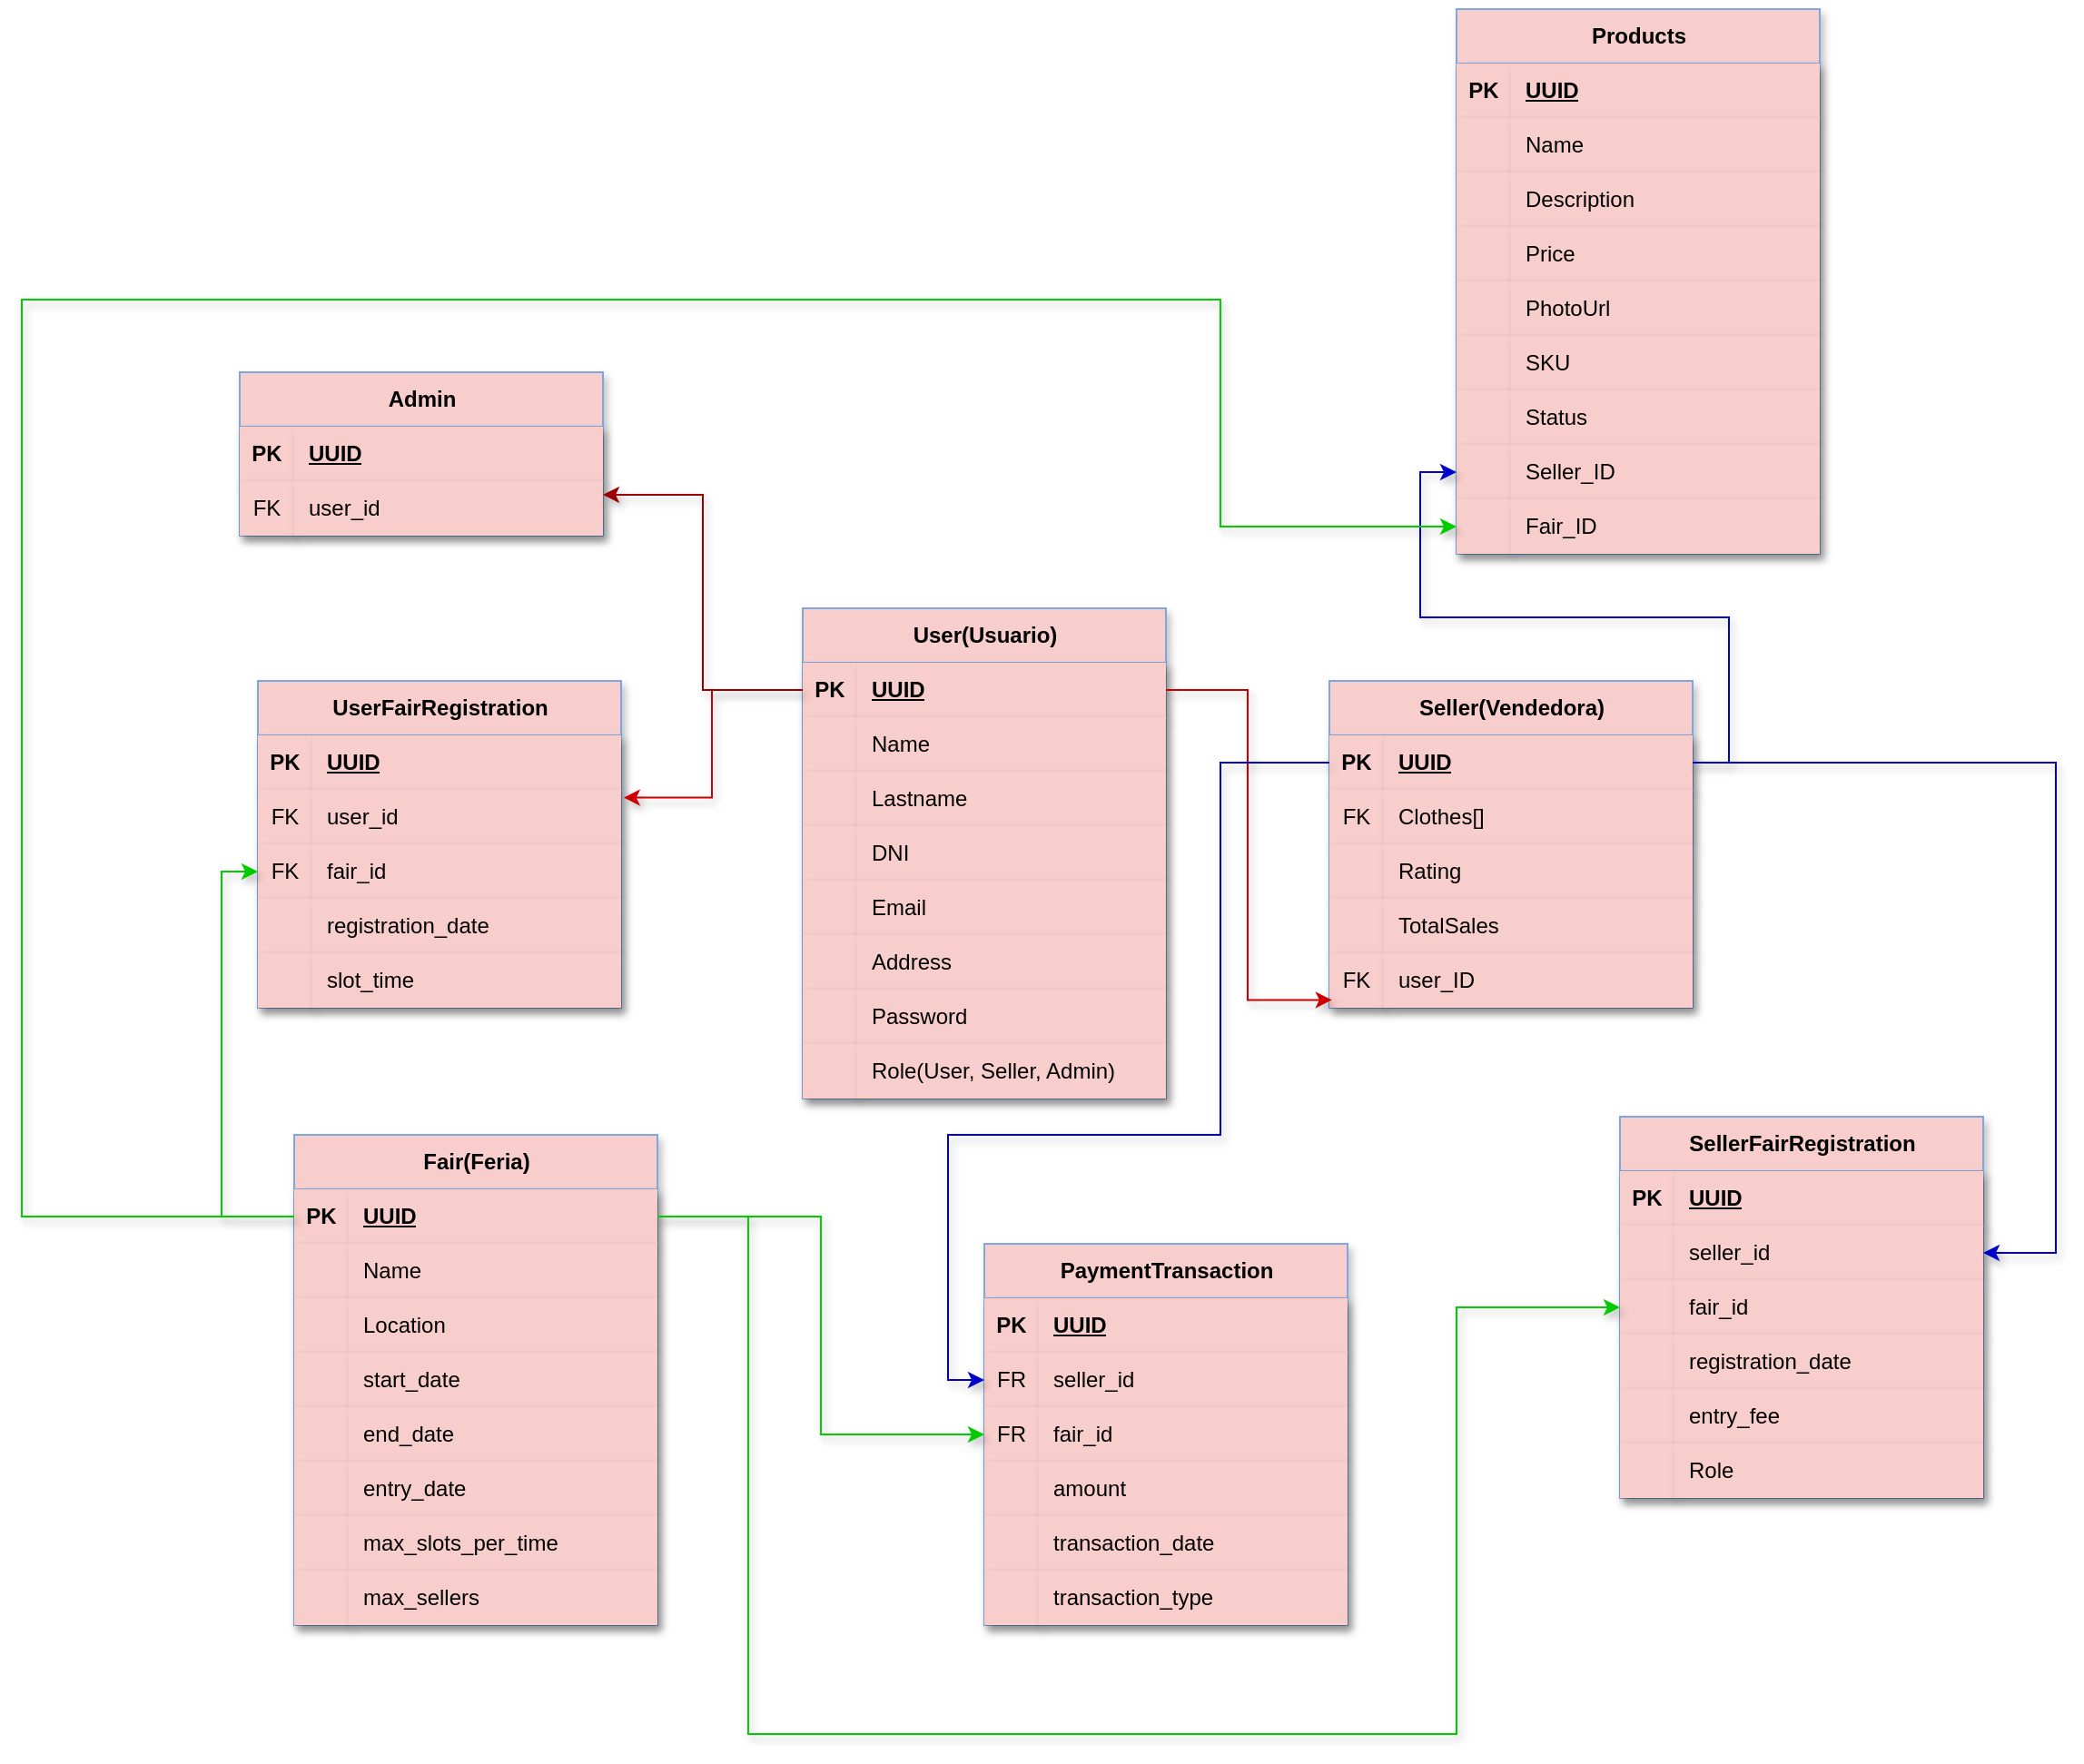 <mxfile version="24.4.0" type="device">
  <diagram name="Page-1" id="e56a1550-8fbb-45ad-956c-1786394a9013">
    <mxGraphModel dx="2700" dy="1610" grid="1" gridSize="10" guides="1" tooltips="1" connect="1" arrows="1" fold="1" page="1" pageScale="1" pageWidth="1100" pageHeight="850" background="none" math="0" shadow="0">
      <root>
        <mxCell id="0" />
        <mxCell id="1" parent="0" />
        <mxCell id="qdrvOspFb96hsU9efUdM-1" value="User(Usuario)" style="shape=table;startSize=30;container=1;collapsible=1;childLayout=tableLayout;fixedRows=1;rowLines=0;fontStyle=1;align=center;resizeLast=1;html=1;strokeColor=#7EA6E0;fillColor=#F8CECC;shadow=1;" parent="1" vertex="1">
          <mxGeometry x="360" y="330" width="200" height="270" as="geometry">
            <mxRectangle x="40" y="40" width="70" height="30" as="alternateBounds" />
          </mxGeometry>
        </mxCell>
        <mxCell id="qdrvOspFb96hsU9efUdM-2" value="" style="shape=tableRow;horizontal=0;startSize=0;swimlaneHead=0;swimlaneBody=0;fillColor=#F8CECC;collapsible=0;dropTarget=0;points=[[0,0.5],[1,0.5]];portConstraint=eastwest;top=0;left=0;right=0;bottom=1;strokeColor=#7EA6E0;shadow=1;" parent="qdrvOspFb96hsU9efUdM-1" vertex="1">
          <mxGeometry y="30" width="200" height="30" as="geometry" />
        </mxCell>
        <mxCell id="qdrvOspFb96hsU9efUdM-3" value="PK" style="shape=partialRectangle;connectable=0;fillColor=#F8CECC;top=0;left=0;bottom=0;right=0;fontStyle=1;overflow=hidden;whiteSpace=wrap;html=1;strokeColor=#7EA6E0;shadow=1;" parent="qdrvOspFb96hsU9efUdM-2" vertex="1">
          <mxGeometry width="30" height="30" as="geometry">
            <mxRectangle width="30" height="30" as="alternateBounds" />
          </mxGeometry>
        </mxCell>
        <mxCell id="qdrvOspFb96hsU9efUdM-4" value="UUID" style="shape=partialRectangle;connectable=0;fillColor=#F8CECC;top=0;left=0;bottom=0;right=0;align=left;spacingLeft=6;fontStyle=5;overflow=hidden;whiteSpace=wrap;html=1;strokeColor=#7EA6E0;shadow=1;" parent="qdrvOspFb96hsU9efUdM-2" vertex="1">
          <mxGeometry x="30" width="170" height="30" as="geometry">
            <mxRectangle width="170" height="30" as="alternateBounds" />
          </mxGeometry>
        </mxCell>
        <mxCell id="qdrvOspFb96hsU9efUdM-5" value="" style="shape=tableRow;horizontal=0;startSize=0;swimlaneHead=0;swimlaneBody=0;fillColor=#F8CECC;collapsible=0;dropTarget=0;points=[[0,0.5],[1,0.5]];portConstraint=eastwest;top=0;left=0;right=0;bottom=0;strokeColor=#7EA6E0;shadow=1;" parent="qdrvOspFb96hsU9efUdM-1" vertex="1">
          <mxGeometry y="60" width="200" height="30" as="geometry" />
        </mxCell>
        <mxCell id="qdrvOspFb96hsU9efUdM-6" value="" style="shape=partialRectangle;connectable=0;fillColor=#F8CECC;top=0;left=0;bottom=0;right=0;editable=1;overflow=hidden;whiteSpace=wrap;html=1;strokeColor=#7EA6E0;shadow=1;" parent="qdrvOspFb96hsU9efUdM-5" vertex="1">
          <mxGeometry width="30" height="30" as="geometry">
            <mxRectangle width="30" height="30" as="alternateBounds" />
          </mxGeometry>
        </mxCell>
        <mxCell id="qdrvOspFb96hsU9efUdM-7" value="Name" style="shape=partialRectangle;connectable=0;fillColor=#F8CECC;top=0;left=0;bottom=0;right=0;align=left;spacingLeft=6;overflow=hidden;whiteSpace=wrap;html=1;strokeColor=#7EA6E0;shadow=1;" parent="qdrvOspFb96hsU9efUdM-5" vertex="1">
          <mxGeometry x="30" width="170" height="30" as="geometry">
            <mxRectangle width="170" height="30" as="alternateBounds" />
          </mxGeometry>
        </mxCell>
        <mxCell id="qdrvOspFb96hsU9efUdM-8" value="" style="shape=tableRow;horizontal=0;startSize=0;swimlaneHead=0;swimlaneBody=0;fillColor=#F8CECC;collapsible=0;dropTarget=0;points=[[0,0.5],[1,0.5]];portConstraint=eastwest;top=0;left=0;right=0;bottom=0;strokeColor=#7EA6E0;shadow=1;" parent="qdrvOspFb96hsU9efUdM-1" vertex="1">
          <mxGeometry y="90" width="200" height="30" as="geometry" />
        </mxCell>
        <mxCell id="qdrvOspFb96hsU9efUdM-9" value="" style="shape=partialRectangle;connectable=0;fillColor=#F8CECC;top=0;left=0;bottom=0;right=0;editable=1;overflow=hidden;whiteSpace=wrap;html=1;strokeColor=#7EA6E0;shadow=1;" parent="qdrvOspFb96hsU9efUdM-8" vertex="1">
          <mxGeometry width="30" height="30" as="geometry">
            <mxRectangle width="30" height="30" as="alternateBounds" />
          </mxGeometry>
        </mxCell>
        <mxCell id="qdrvOspFb96hsU9efUdM-10" value="Lastname" style="shape=partialRectangle;connectable=0;fillColor=#F8CECC;top=0;left=0;bottom=0;right=0;align=left;spacingLeft=6;overflow=hidden;whiteSpace=wrap;html=1;strokeColor=#7EA6E0;shadow=1;" parent="qdrvOspFb96hsU9efUdM-8" vertex="1">
          <mxGeometry x="30" width="170" height="30" as="geometry">
            <mxRectangle width="170" height="30" as="alternateBounds" />
          </mxGeometry>
        </mxCell>
        <mxCell id="qdrvOspFb96hsU9efUdM-11" value="" style="shape=tableRow;horizontal=0;startSize=0;swimlaneHead=0;swimlaneBody=0;fillColor=#F8CECC;collapsible=0;dropTarget=0;points=[[0,0.5],[1,0.5]];portConstraint=eastwest;top=0;left=0;right=0;bottom=0;strokeColor=#7EA6E0;shadow=1;" parent="qdrvOspFb96hsU9efUdM-1" vertex="1">
          <mxGeometry y="120" width="200" height="30" as="geometry" />
        </mxCell>
        <mxCell id="qdrvOspFb96hsU9efUdM-12" value="" style="shape=partialRectangle;connectable=0;fillColor=#F8CECC;top=0;left=0;bottom=0;right=0;editable=1;overflow=hidden;whiteSpace=wrap;html=1;strokeColor=#7EA6E0;shadow=1;" parent="qdrvOspFb96hsU9efUdM-11" vertex="1">
          <mxGeometry width="30" height="30" as="geometry">
            <mxRectangle width="30" height="30" as="alternateBounds" />
          </mxGeometry>
        </mxCell>
        <mxCell id="qdrvOspFb96hsU9efUdM-13" value="DNI" style="shape=partialRectangle;connectable=0;fillColor=#F8CECC;top=0;left=0;bottom=0;right=0;align=left;spacingLeft=6;overflow=hidden;whiteSpace=wrap;html=1;strokeColor=#7EA6E0;shadow=1;" parent="qdrvOspFb96hsU9efUdM-11" vertex="1">
          <mxGeometry x="30" width="170" height="30" as="geometry">
            <mxRectangle width="170" height="30" as="alternateBounds" />
          </mxGeometry>
        </mxCell>
        <mxCell id="qdrvOspFb96hsU9efUdM-14" value="" style="shape=tableRow;horizontal=0;startSize=0;swimlaneHead=0;swimlaneBody=0;fillColor=#F8CECC;collapsible=0;dropTarget=0;points=[[0,0.5],[1,0.5]];portConstraint=eastwest;top=0;left=0;right=0;bottom=0;strokeColor=#7EA6E0;shadow=1;" parent="qdrvOspFb96hsU9efUdM-1" vertex="1">
          <mxGeometry y="150" width="200" height="30" as="geometry" />
        </mxCell>
        <mxCell id="qdrvOspFb96hsU9efUdM-15" value="" style="shape=partialRectangle;connectable=0;fillColor=#F8CECC;top=0;left=0;bottom=0;right=0;editable=1;overflow=hidden;whiteSpace=wrap;html=1;strokeColor=#7EA6E0;shadow=1;" parent="qdrvOspFb96hsU9efUdM-14" vertex="1">
          <mxGeometry width="30" height="30" as="geometry">
            <mxRectangle width="30" height="30" as="alternateBounds" />
          </mxGeometry>
        </mxCell>
        <mxCell id="qdrvOspFb96hsU9efUdM-16" value="Email" style="shape=partialRectangle;connectable=0;fillColor=#F8CECC;top=0;left=0;bottom=0;right=0;align=left;spacingLeft=6;overflow=hidden;whiteSpace=wrap;html=1;strokeColor=#7EA6E0;shadow=1;" parent="qdrvOspFb96hsU9efUdM-14" vertex="1">
          <mxGeometry x="30" width="170" height="30" as="geometry">
            <mxRectangle width="170" height="30" as="alternateBounds" />
          </mxGeometry>
        </mxCell>
        <mxCell id="qdrvOspFb96hsU9efUdM-33" value="" style="shape=tableRow;horizontal=0;startSize=0;swimlaneHead=0;swimlaneBody=0;fillColor=#F8CECC;collapsible=0;dropTarget=0;points=[[0,0.5],[1,0.5]];portConstraint=eastwest;top=0;left=0;right=0;bottom=0;strokeColor=#7EA6E0;shadow=1;" parent="qdrvOspFb96hsU9efUdM-1" vertex="1">
          <mxGeometry y="180" width="200" height="30" as="geometry" />
        </mxCell>
        <mxCell id="qdrvOspFb96hsU9efUdM-34" value="" style="shape=partialRectangle;connectable=0;fillColor=#F8CECC;top=0;left=0;bottom=0;right=0;editable=1;overflow=hidden;whiteSpace=wrap;html=1;strokeColor=#7EA6E0;shadow=1;" parent="qdrvOspFb96hsU9efUdM-33" vertex="1">
          <mxGeometry width="30" height="30" as="geometry">
            <mxRectangle width="30" height="30" as="alternateBounds" />
          </mxGeometry>
        </mxCell>
        <mxCell id="qdrvOspFb96hsU9efUdM-35" value="Address" style="shape=partialRectangle;connectable=0;fillColor=#F8CECC;top=0;left=0;bottom=0;right=0;align=left;spacingLeft=6;overflow=hidden;whiteSpace=wrap;html=1;strokeColor=#7EA6E0;shadow=1;" parent="qdrvOspFb96hsU9efUdM-33" vertex="1">
          <mxGeometry x="30" width="170" height="30" as="geometry">
            <mxRectangle width="170" height="30" as="alternateBounds" />
          </mxGeometry>
        </mxCell>
        <mxCell id="qdrvOspFb96hsU9efUdM-36" value="" style="shape=tableRow;horizontal=0;startSize=0;swimlaneHead=0;swimlaneBody=0;fillColor=#F8CECC;collapsible=0;dropTarget=0;points=[[0,0.5],[1,0.5]];portConstraint=eastwest;top=0;left=0;right=0;bottom=0;strokeColor=#7EA6E0;shadow=1;" parent="qdrvOspFb96hsU9efUdM-1" vertex="1">
          <mxGeometry y="210" width="200" height="30" as="geometry" />
        </mxCell>
        <mxCell id="qdrvOspFb96hsU9efUdM-37" value="" style="shape=partialRectangle;connectable=0;fillColor=#F8CECC;top=0;left=0;bottom=0;right=0;editable=1;overflow=hidden;whiteSpace=wrap;html=1;strokeColor=#7EA6E0;shadow=1;" parent="qdrvOspFb96hsU9efUdM-36" vertex="1">
          <mxGeometry width="30" height="30" as="geometry">
            <mxRectangle width="30" height="30" as="alternateBounds" />
          </mxGeometry>
        </mxCell>
        <mxCell id="qdrvOspFb96hsU9efUdM-38" value="Password" style="shape=partialRectangle;connectable=0;fillColor=#F8CECC;top=0;left=0;bottom=0;right=0;align=left;spacingLeft=6;overflow=hidden;whiteSpace=wrap;html=1;strokeColor=#7EA6E0;shadow=1;" parent="qdrvOspFb96hsU9efUdM-36" vertex="1">
          <mxGeometry x="30" width="170" height="30" as="geometry">
            <mxRectangle width="170" height="30" as="alternateBounds" />
          </mxGeometry>
        </mxCell>
        <mxCell id="qdrvOspFb96hsU9efUdM-39" value="" style="shape=tableRow;horizontal=0;startSize=0;swimlaneHead=0;swimlaneBody=0;fillColor=#F8CECC;collapsible=0;dropTarget=0;points=[[0,0.5],[1,0.5]];portConstraint=eastwest;top=0;left=0;right=0;bottom=0;strokeColor=#7EA6E0;shadow=1;" parent="qdrvOspFb96hsU9efUdM-1" vertex="1">
          <mxGeometry y="240" width="200" height="30" as="geometry" />
        </mxCell>
        <mxCell id="qdrvOspFb96hsU9efUdM-40" value="" style="shape=partialRectangle;connectable=0;fillColor=#F8CECC;top=0;left=0;bottom=0;right=0;editable=1;overflow=hidden;whiteSpace=wrap;html=1;strokeColor=#7EA6E0;shadow=1;" parent="qdrvOspFb96hsU9efUdM-39" vertex="1">
          <mxGeometry width="30" height="30" as="geometry">
            <mxRectangle width="30" height="30" as="alternateBounds" />
          </mxGeometry>
        </mxCell>
        <mxCell id="qdrvOspFb96hsU9efUdM-41" value="Role(User, Seller, Admin)" style="shape=partialRectangle;connectable=0;fillColor=#F8CECC;top=0;left=0;bottom=0;right=0;align=left;spacingLeft=6;overflow=hidden;whiteSpace=wrap;html=1;strokeColor=#7EA6E0;shadow=1;" parent="qdrvOspFb96hsU9efUdM-39" vertex="1">
          <mxGeometry x="30" width="170" height="30" as="geometry">
            <mxRectangle width="170" height="30" as="alternateBounds" />
          </mxGeometry>
        </mxCell>
        <mxCell id="qdrvOspFb96hsU9efUdM-55" value="Seller(Vendedora)" style="shape=table;startSize=30;container=1;collapsible=1;childLayout=tableLayout;fixedRows=1;rowLines=0;fontStyle=1;align=center;resizeLast=1;html=1;strokeColor=#7EA6E0;fillColor=#F8CECC;shadow=1;" parent="1" vertex="1">
          <mxGeometry x="650" y="370" width="200" height="180" as="geometry">
            <mxRectangle x="40" y="40" width="70" height="30" as="alternateBounds" />
          </mxGeometry>
        </mxCell>
        <mxCell id="qdrvOspFb96hsU9efUdM-56" value="" style="shape=tableRow;horizontal=0;startSize=0;swimlaneHead=0;swimlaneBody=0;fillColor=#F8CECC;collapsible=0;dropTarget=0;points=[[0,0.5],[1,0.5]];portConstraint=eastwest;top=0;left=0;right=0;bottom=1;strokeColor=#7EA6E0;shadow=1;" parent="qdrvOspFb96hsU9efUdM-55" vertex="1">
          <mxGeometry y="30" width="200" height="30" as="geometry" />
        </mxCell>
        <mxCell id="qdrvOspFb96hsU9efUdM-57" value="PK" style="shape=partialRectangle;connectable=0;fillColor=#F8CECC;top=0;left=0;bottom=0;right=0;fontStyle=1;overflow=hidden;whiteSpace=wrap;html=1;strokeColor=#7EA6E0;shadow=1;" parent="qdrvOspFb96hsU9efUdM-56" vertex="1">
          <mxGeometry width="30" height="30" as="geometry">
            <mxRectangle width="30" height="30" as="alternateBounds" />
          </mxGeometry>
        </mxCell>
        <mxCell id="qdrvOspFb96hsU9efUdM-58" value="UUID" style="shape=partialRectangle;connectable=0;fillColor=#F8CECC;top=0;left=0;bottom=0;right=0;align=left;spacingLeft=6;fontStyle=5;overflow=hidden;whiteSpace=wrap;html=1;strokeColor=#7EA6E0;shadow=1;" parent="qdrvOspFb96hsU9efUdM-56" vertex="1">
          <mxGeometry x="30" width="170" height="30" as="geometry">
            <mxRectangle width="170" height="30" as="alternateBounds" />
          </mxGeometry>
        </mxCell>
        <mxCell id="qdrvOspFb96hsU9efUdM-245" value="" style="shape=tableRow;horizontal=0;startSize=0;swimlaneHead=0;swimlaneBody=0;fillColor=#F8CECC;collapsible=0;dropTarget=0;points=[[0,0.5],[1,0.5]];portConstraint=eastwest;top=0;left=0;right=0;bottom=0;strokeColor=#7EA6E0;shadow=1;" parent="qdrvOspFb96hsU9efUdM-55" vertex="1">
          <mxGeometry y="60" width="200" height="30" as="geometry" />
        </mxCell>
        <mxCell id="qdrvOspFb96hsU9efUdM-246" value="FK" style="shape=partialRectangle;connectable=0;fillColor=#F8CECC;top=0;left=0;bottom=0;right=0;editable=1;overflow=hidden;whiteSpace=wrap;html=1;strokeColor=#7EA6E0;shadow=1;" parent="qdrvOspFb96hsU9efUdM-245" vertex="1">
          <mxGeometry width="30" height="30" as="geometry">
            <mxRectangle width="30" height="30" as="alternateBounds" />
          </mxGeometry>
        </mxCell>
        <mxCell id="qdrvOspFb96hsU9efUdM-247" value="Clothes[]" style="shape=partialRectangle;connectable=0;fillColor=#F8CECC;top=0;left=0;bottom=0;right=0;align=left;spacingLeft=6;overflow=hidden;whiteSpace=wrap;html=1;strokeColor=#7EA6E0;shadow=1;" parent="qdrvOspFb96hsU9efUdM-245" vertex="1">
          <mxGeometry x="30" width="170" height="30" as="geometry">
            <mxRectangle width="170" height="30" as="alternateBounds" />
          </mxGeometry>
        </mxCell>
        <mxCell id="qdrvOspFb96hsU9efUdM-318" value="" style="shape=tableRow;horizontal=0;startSize=0;swimlaneHead=0;swimlaneBody=0;fillColor=#F8CECC;collapsible=0;dropTarget=0;points=[[0,0.5],[1,0.5]];portConstraint=eastwest;top=0;left=0;right=0;bottom=0;strokeColor=#7EA6E0;shadow=1;" parent="qdrvOspFb96hsU9efUdM-55" vertex="1">
          <mxGeometry y="90" width="200" height="30" as="geometry" />
        </mxCell>
        <mxCell id="qdrvOspFb96hsU9efUdM-319" value="" style="shape=partialRectangle;connectable=0;fillColor=#F8CECC;top=0;left=0;bottom=0;right=0;editable=1;overflow=hidden;whiteSpace=wrap;html=1;strokeColor=#7EA6E0;shadow=1;" parent="qdrvOspFb96hsU9efUdM-318" vertex="1">
          <mxGeometry width="30" height="30" as="geometry">
            <mxRectangle width="30" height="30" as="alternateBounds" />
          </mxGeometry>
        </mxCell>
        <mxCell id="qdrvOspFb96hsU9efUdM-320" value="Rating" style="shape=partialRectangle;connectable=0;fillColor=#F8CECC;top=0;left=0;bottom=0;right=0;align=left;spacingLeft=6;overflow=hidden;whiteSpace=wrap;html=1;strokeColor=#7EA6E0;shadow=1;" parent="qdrvOspFb96hsU9efUdM-318" vertex="1">
          <mxGeometry x="30" width="170" height="30" as="geometry">
            <mxRectangle width="170" height="30" as="alternateBounds" />
          </mxGeometry>
        </mxCell>
        <mxCell id="qdrvOspFb96hsU9efUdM-355" value="" style="shape=tableRow;horizontal=0;startSize=0;swimlaneHead=0;swimlaneBody=0;fillColor=#F8CECC;collapsible=0;dropTarget=0;points=[[0,0.5],[1,0.5]];portConstraint=eastwest;top=0;left=0;right=0;bottom=0;strokeColor=#7EA6E0;shadow=1;" parent="qdrvOspFb96hsU9efUdM-55" vertex="1">
          <mxGeometry y="120" width="200" height="30" as="geometry" />
        </mxCell>
        <mxCell id="qdrvOspFb96hsU9efUdM-356" value="" style="shape=partialRectangle;connectable=0;fillColor=#F8CECC;top=0;left=0;bottom=0;right=0;editable=1;overflow=hidden;whiteSpace=wrap;html=1;strokeColor=#7EA6E0;shadow=1;" parent="qdrvOspFb96hsU9efUdM-355" vertex="1">
          <mxGeometry width="30" height="30" as="geometry">
            <mxRectangle width="30" height="30" as="alternateBounds" />
          </mxGeometry>
        </mxCell>
        <mxCell id="qdrvOspFb96hsU9efUdM-357" value="TotalSales" style="shape=partialRectangle;connectable=0;fillColor=#F8CECC;top=0;left=0;bottom=0;right=0;align=left;spacingLeft=6;overflow=hidden;whiteSpace=wrap;html=1;strokeColor=#7EA6E0;shadow=1;" parent="qdrvOspFb96hsU9efUdM-355" vertex="1">
          <mxGeometry x="30" width="170" height="30" as="geometry">
            <mxRectangle width="170" height="30" as="alternateBounds" />
          </mxGeometry>
        </mxCell>
        <mxCell id="ocSQHorrbDVvSLkgzQzt-114" value="" style="shape=tableRow;horizontal=0;startSize=0;swimlaneHead=0;swimlaneBody=0;fillColor=#F8CECC;collapsible=0;dropTarget=0;points=[[0,0.5],[1,0.5]];portConstraint=eastwest;top=0;left=0;right=0;bottom=0;strokeColor=#7EA6E0;shadow=1;" vertex="1" parent="qdrvOspFb96hsU9efUdM-55">
          <mxGeometry y="150" width="200" height="30" as="geometry" />
        </mxCell>
        <mxCell id="ocSQHorrbDVvSLkgzQzt-115" value="FK" style="shape=partialRectangle;connectable=0;fillColor=#F8CECC;top=0;left=0;bottom=0;right=0;editable=1;overflow=hidden;whiteSpace=wrap;html=1;strokeColor=#7EA6E0;shadow=1;" vertex="1" parent="ocSQHorrbDVvSLkgzQzt-114">
          <mxGeometry width="30" height="30" as="geometry">
            <mxRectangle width="30" height="30" as="alternateBounds" />
          </mxGeometry>
        </mxCell>
        <mxCell id="ocSQHorrbDVvSLkgzQzt-116" value="user_ID" style="shape=partialRectangle;connectable=0;fillColor=#F8CECC;top=0;left=0;bottom=0;right=0;align=left;spacingLeft=6;overflow=hidden;whiteSpace=wrap;html=1;strokeColor=#7EA6E0;shadow=1;" vertex="1" parent="ocSQHorrbDVvSLkgzQzt-114">
          <mxGeometry x="30" width="170" height="30" as="geometry">
            <mxRectangle width="170" height="30" as="alternateBounds" />
          </mxGeometry>
        </mxCell>
        <mxCell id="qdrvOspFb96hsU9efUdM-194" value="Fair(Feria)" style="shape=table;startSize=30;container=1;collapsible=1;childLayout=tableLayout;fixedRows=1;rowLines=0;fontStyle=1;align=center;resizeLast=1;html=1;strokeColor=#7EA6E0;fillColor=#F8CECC;shadow=1;" parent="1" vertex="1">
          <mxGeometry x="80" y="620" width="200" height="270" as="geometry">
            <mxRectangle x="520" y="390" width="70" height="30" as="alternateBounds" />
          </mxGeometry>
        </mxCell>
        <mxCell id="qdrvOspFb96hsU9efUdM-195" value="" style="shape=tableRow;horizontal=0;startSize=0;swimlaneHead=0;swimlaneBody=0;fillColor=#F8CECC;collapsible=0;dropTarget=0;points=[[0,0.5],[1,0.5]];portConstraint=eastwest;top=0;left=0;right=0;bottom=1;strokeColor=#7EA6E0;shadow=1;" parent="qdrvOspFb96hsU9efUdM-194" vertex="1">
          <mxGeometry y="30" width="200" height="30" as="geometry" />
        </mxCell>
        <mxCell id="qdrvOspFb96hsU9efUdM-196" value="PK" style="shape=partialRectangle;connectable=0;fillColor=#F8CECC;top=0;left=0;bottom=0;right=0;fontStyle=1;overflow=hidden;whiteSpace=wrap;html=1;strokeColor=#7EA6E0;shadow=1;" parent="qdrvOspFb96hsU9efUdM-195" vertex="1">
          <mxGeometry width="30" height="30" as="geometry">
            <mxRectangle width="30" height="30" as="alternateBounds" />
          </mxGeometry>
        </mxCell>
        <mxCell id="qdrvOspFb96hsU9efUdM-197" value="UUID" style="shape=partialRectangle;connectable=0;fillColor=#F8CECC;top=0;left=0;bottom=0;right=0;align=left;spacingLeft=6;fontStyle=5;overflow=hidden;whiteSpace=wrap;html=1;strokeColor=#7EA6E0;shadow=1;" parent="qdrvOspFb96hsU9efUdM-195" vertex="1">
          <mxGeometry x="30" width="170" height="30" as="geometry">
            <mxRectangle width="170" height="30" as="alternateBounds" />
          </mxGeometry>
        </mxCell>
        <mxCell id="qdrvOspFb96hsU9efUdM-198" value="" style="shape=tableRow;horizontal=0;startSize=0;swimlaneHead=0;swimlaneBody=0;fillColor=#F8CECC;collapsible=0;dropTarget=0;points=[[0,0.5],[1,0.5]];portConstraint=eastwest;top=0;left=0;right=0;bottom=0;strokeColor=#7EA6E0;shadow=1;" parent="qdrvOspFb96hsU9efUdM-194" vertex="1">
          <mxGeometry y="60" width="200" height="30" as="geometry" />
        </mxCell>
        <mxCell id="qdrvOspFb96hsU9efUdM-199" value="" style="shape=partialRectangle;connectable=0;fillColor=#F8CECC;top=0;left=0;bottom=0;right=0;editable=1;overflow=hidden;whiteSpace=wrap;html=1;strokeColor=#7EA6E0;shadow=1;" parent="qdrvOspFb96hsU9efUdM-198" vertex="1">
          <mxGeometry width="30" height="30" as="geometry">
            <mxRectangle width="30" height="30" as="alternateBounds" />
          </mxGeometry>
        </mxCell>
        <mxCell id="qdrvOspFb96hsU9efUdM-200" value="Name" style="shape=partialRectangle;connectable=0;fillColor=#F8CECC;top=0;left=0;bottom=0;right=0;align=left;spacingLeft=6;overflow=hidden;whiteSpace=wrap;html=1;strokeColor=#7EA6E0;shadow=1;" parent="qdrvOspFb96hsU9efUdM-198" vertex="1">
          <mxGeometry x="30" width="170" height="30" as="geometry">
            <mxRectangle width="170" height="30" as="alternateBounds" />
          </mxGeometry>
        </mxCell>
        <mxCell id="qdrvOspFb96hsU9efUdM-266" value="" style="shape=tableRow;horizontal=0;startSize=0;swimlaneHead=0;swimlaneBody=0;fillColor=#F8CECC;collapsible=0;dropTarget=0;points=[[0,0.5],[1,0.5]];portConstraint=eastwest;top=0;left=0;right=0;bottom=0;strokeColor=#7EA6E0;shadow=1;" parent="qdrvOspFb96hsU9efUdM-194" vertex="1">
          <mxGeometry y="90" width="200" height="30" as="geometry" />
        </mxCell>
        <mxCell id="qdrvOspFb96hsU9efUdM-267" value="" style="shape=partialRectangle;connectable=0;fillColor=#F8CECC;top=0;left=0;bottom=0;right=0;editable=1;overflow=hidden;whiteSpace=wrap;html=1;strokeColor=#7EA6E0;shadow=1;" parent="qdrvOspFb96hsU9efUdM-266" vertex="1">
          <mxGeometry width="30" height="30" as="geometry">
            <mxRectangle width="30" height="30" as="alternateBounds" />
          </mxGeometry>
        </mxCell>
        <mxCell id="qdrvOspFb96hsU9efUdM-268" value="Location" style="shape=partialRectangle;connectable=0;fillColor=#F8CECC;top=0;left=0;bottom=0;right=0;align=left;spacingLeft=6;overflow=hidden;whiteSpace=wrap;html=1;strokeColor=#7EA6E0;shadow=1;" parent="qdrvOspFb96hsU9efUdM-266" vertex="1">
          <mxGeometry x="30" width="170" height="30" as="geometry">
            <mxRectangle width="170" height="30" as="alternateBounds" />
          </mxGeometry>
        </mxCell>
        <mxCell id="qdrvOspFb96hsU9efUdM-269" value="" style="shape=tableRow;horizontal=0;startSize=0;swimlaneHead=0;swimlaneBody=0;fillColor=#F8CECC;collapsible=0;dropTarget=0;points=[[0,0.5],[1,0.5]];portConstraint=eastwest;top=0;left=0;right=0;bottom=0;strokeColor=#7EA6E0;shadow=1;" parent="qdrvOspFb96hsU9efUdM-194" vertex="1">
          <mxGeometry y="120" width="200" height="30" as="geometry" />
        </mxCell>
        <mxCell id="qdrvOspFb96hsU9efUdM-270" value="" style="shape=partialRectangle;connectable=0;fillColor=#F8CECC;top=0;left=0;bottom=0;right=0;editable=1;overflow=hidden;whiteSpace=wrap;html=1;strokeColor=#7EA6E0;shadow=1;" parent="qdrvOspFb96hsU9efUdM-269" vertex="1">
          <mxGeometry width="30" height="30" as="geometry">
            <mxRectangle width="30" height="30" as="alternateBounds" />
          </mxGeometry>
        </mxCell>
        <mxCell id="qdrvOspFb96hsU9efUdM-271" value="start_date" style="shape=partialRectangle;connectable=0;fillColor=#F8CECC;top=0;left=0;bottom=0;right=0;align=left;spacingLeft=6;overflow=hidden;whiteSpace=wrap;html=1;strokeColor=#7EA6E0;shadow=1;" parent="qdrvOspFb96hsU9efUdM-269" vertex="1">
          <mxGeometry x="30" width="170" height="30" as="geometry">
            <mxRectangle width="170" height="30" as="alternateBounds" />
          </mxGeometry>
        </mxCell>
        <mxCell id="qdrvOspFb96hsU9efUdM-272" value="" style="shape=tableRow;horizontal=0;startSize=0;swimlaneHead=0;swimlaneBody=0;fillColor=#F8CECC;collapsible=0;dropTarget=0;points=[[0,0.5],[1,0.5]];portConstraint=eastwest;top=0;left=0;right=0;bottom=0;strokeColor=#7EA6E0;shadow=1;" parent="qdrvOspFb96hsU9efUdM-194" vertex="1">
          <mxGeometry y="150" width="200" height="30" as="geometry" />
        </mxCell>
        <mxCell id="qdrvOspFb96hsU9efUdM-273" value="" style="shape=partialRectangle;connectable=0;fillColor=#F8CECC;top=0;left=0;bottom=0;right=0;editable=1;overflow=hidden;whiteSpace=wrap;html=1;strokeColor=#7EA6E0;shadow=1;" parent="qdrvOspFb96hsU9efUdM-272" vertex="1">
          <mxGeometry width="30" height="30" as="geometry">
            <mxRectangle width="30" height="30" as="alternateBounds" />
          </mxGeometry>
        </mxCell>
        <mxCell id="qdrvOspFb96hsU9efUdM-274" value="end_date" style="shape=partialRectangle;connectable=0;fillColor=#F8CECC;top=0;left=0;bottom=0;right=0;align=left;spacingLeft=6;overflow=hidden;whiteSpace=wrap;html=1;strokeColor=#7EA6E0;shadow=1;" parent="qdrvOspFb96hsU9efUdM-272" vertex="1">
          <mxGeometry x="30" width="170" height="30" as="geometry">
            <mxRectangle width="170" height="30" as="alternateBounds" />
          </mxGeometry>
        </mxCell>
        <mxCell id="ocSQHorrbDVvSLkgzQzt-133" value="" style="shape=tableRow;horizontal=0;startSize=0;swimlaneHead=0;swimlaneBody=0;fillColor=#F8CECC;collapsible=0;dropTarget=0;points=[[0,0.5],[1,0.5]];portConstraint=eastwest;top=0;left=0;right=0;bottom=0;strokeColor=#7EA6E0;shadow=1;" vertex="1" parent="qdrvOspFb96hsU9efUdM-194">
          <mxGeometry y="180" width="200" height="30" as="geometry" />
        </mxCell>
        <mxCell id="ocSQHorrbDVvSLkgzQzt-134" value="" style="shape=partialRectangle;connectable=0;fillColor=#F8CECC;top=0;left=0;bottom=0;right=0;editable=1;overflow=hidden;whiteSpace=wrap;html=1;strokeColor=#7EA6E0;shadow=1;" vertex="1" parent="ocSQHorrbDVvSLkgzQzt-133">
          <mxGeometry width="30" height="30" as="geometry">
            <mxRectangle width="30" height="30" as="alternateBounds" />
          </mxGeometry>
        </mxCell>
        <mxCell id="ocSQHorrbDVvSLkgzQzt-135" value="entry_date" style="shape=partialRectangle;connectable=0;fillColor=#F8CECC;top=0;left=0;bottom=0;right=0;align=left;spacingLeft=6;overflow=hidden;whiteSpace=wrap;html=1;strokeColor=#7EA6E0;shadow=1;" vertex="1" parent="ocSQHorrbDVvSLkgzQzt-133">
          <mxGeometry x="30" width="170" height="30" as="geometry">
            <mxRectangle width="170" height="30" as="alternateBounds" />
          </mxGeometry>
        </mxCell>
        <mxCell id="ocSQHorrbDVvSLkgzQzt-136" value="" style="shape=tableRow;horizontal=0;startSize=0;swimlaneHead=0;swimlaneBody=0;fillColor=#F8CECC;collapsible=0;dropTarget=0;points=[[0,0.5],[1,0.5]];portConstraint=eastwest;top=0;left=0;right=0;bottom=0;strokeColor=#7EA6E0;shadow=1;" vertex="1" parent="qdrvOspFb96hsU9efUdM-194">
          <mxGeometry y="210" width="200" height="30" as="geometry" />
        </mxCell>
        <mxCell id="ocSQHorrbDVvSLkgzQzt-137" value="" style="shape=partialRectangle;connectable=0;fillColor=#F8CECC;top=0;left=0;bottom=0;right=0;editable=1;overflow=hidden;whiteSpace=wrap;html=1;strokeColor=#7EA6E0;shadow=1;" vertex="1" parent="ocSQHorrbDVvSLkgzQzt-136">
          <mxGeometry width="30" height="30" as="geometry">
            <mxRectangle width="30" height="30" as="alternateBounds" />
          </mxGeometry>
        </mxCell>
        <mxCell id="ocSQHorrbDVvSLkgzQzt-138" value="max_slots_per_time" style="shape=partialRectangle;connectable=0;fillColor=#F8CECC;top=0;left=0;bottom=0;right=0;align=left;spacingLeft=6;overflow=hidden;whiteSpace=wrap;html=1;strokeColor=#7EA6E0;shadow=1;" vertex="1" parent="ocSQHorrbDVvSLkgzQzt-136">
          <mxGeometry x="30" width="170" height="30" as="geometry">
            <mxRectangle width="170" height="30" as="alternateBounds" />
          </mxGeometry>
        </mxCell>
        <mxCell id="ocSQHorrbDVvSLkgzQzt-161" value="" style="shape=tableRow;horizontal=0;startSize=0;swimlaneHead=0;swimlaneBody=0;fillColor=#F8CECC;collapsible=0;dropTarget=0;points=[[0,0.5],[1,0.5]];portConstraint=eastwest;top=0;left=0;right=0;bottom=0;strokeColor=#7EA6E0;shadow=1;" vertex="1" parent="qdrvOspFb96hsU9efUdM-194">
          <mxGeometry y="240" width="200" height="30" as="geometry" />
        </mxCell>
        <mxCell id="ocSQHorrbDVvSLkgzQzt-162" value="" style="shape=partialRectangle;connectable=0;fillColor=#F8CECC;top=0;left=0;bottom=0;right=0;editable=1;overflow=hidden;whiteSpace=wrap;html=1;strokeColor=#7EA6E0;shadow=1;" vertex="1" parent="ocSQHorrbDVvSLkgzQzt-161">
          <mxGeometry width="30" height="30" as="geometry">
            <mxRectangle width="30" height="30" as="alternateBounds" />
          </mxGeometry>
        </mxCell>
        <mxCell id="ocSQHorrbDVvSLkgzQzt-163" value="max_sellers" style="shape=partialRectangle;connectable=0;fillColor=#F8CECC;top=0;left=0;bottom=0;right=0;align=left;spacingLeft=6;overflow=hidden;whiteSpace=wrap;html=1;strokeColor=#7EA6E0;shadow=1;" vertex="1" parent="ocSQHorrbDVvSLkgzQzt-161">
          <mxGeometry x="30" width="170" height="30" as="geometry">
            <mxRectangle width="170" height="30" as="alternateBounds" />
          </mxGeometry>
        </mxCell>
        <mxCell id="qdrvOspFb96hsU9efUdM-219" value="Products" style="shape=table;startSize=30;container=1;collapsible=1;childLayout=tableLayout;fixedRows=1;rowLines=0;fontStyle=1;align=center;resizeLast=1;html=1;strokeColor=#7EA6E0;fillColor=#F8CECC;shadow=1;" parent="1" vertex="1">
          <mxGeometry x="720" width="200" height="300" as="geometry">
            <mxRectangle x="40" y="40" width="70" height="30" as="alternateBounds" />
          </mxGeometry>
        </mxCell>
        <mxCell id="qdrvOspFb96hsU9efUdM-220" value="" style="shape=tableRow;horizontal=0;startSize=0;swimlaneHead=0;swimlaneBody=0;fillColor=#F8CECC;collapsible=0;dropTarget=0;points=[[0,0.5],[1,0.5]];portConstraint=eastwest;top=0;left=0;right=0;bottom=1;strokeColor=#7EA6E0;shadow=1;" parent="qdrvOspFb96hsU9efUdM-219" vertex="1">
          <mxGeometry y="30" width="200" height="30" as="geometry" />
        </mxCell>
        <mxCell id="qdrvOspFb96hsU9efUdM-221" value="PK" style="shape=partialRectangle;connectable=0;fillColor=#F8CECC;top=0;left=0;bottom=0;right=0;fontStyle=1;overflow=hidden;whiteSpace=wrap;html=1;strokeColor=#7EA6E0;shadow=1;" parent="qdrvOspFb96hsU9efUdM-220" vertex="1">
          <mxGeometry width="30" height="30" as="geometry">
            <mxRectangle width="30" height="30" as="alternateBounds" />
          </mxGeometry>
        </mxCell>
        <mxCell id="qdrvOspFb96hsU9efUdM-222" value="UUID" style="shape=partialRectangle;connectable=0;fillColor=#F8CECC;top=0;left=0;bottom=0;right=0;align=left;spacingLeft=6;fontStyle=5;overflow=hidden;whiteSpace=wrap;html=1;strokeColor=#7EA6E0;shadow=1;" parent="qdrvOspFb96hsU9efUdM-220" vertex="1">
          <mxGeometry x="30" width="170" height="30" as="geometry">
            <mxRectangle width="170" height="30" as="alternateBounds" />
          </mxGeometry>
        </mxCell>
        <mxCell id="qdrvOspFb96hsU9efUdM-223" value="" style="shape=tableRow;horizontal=0;startSize=0;swimlaneHead=0;swimlaneBody=0;fillColor=#F8CECC;collapsible=0;dropTarget=0;points=[[0,0.5],[1,0.5]];portConstraint=eastwest;top=0;left=0;right=0;bottom=0;strokeColor=#7EA6E0;shadow=1;" parent="qdrvOspFb96hsU9efUdM-219" vertex="1">
          <mxGeometry y="60" width="200" height="30" as="geometry" />
        </mxCell>
        <mxCell id="qdrvOspFb96hsU9efUdM-224" value="" style="shape=partialRectangle;connectable=0;fillColor=#F8CECC;top=0;left=0;bottom=0;right=0;editable=1;overflow=hidden;whiteSpace=wrap;html=1;strokeColor=#7EA6E0;shadow=1;" parent="qdrvOspFb96hsU9efUdM-223" vertex="1">
          <mxGeometry width="30" height="30" as="geometry">
            <mxRectangle width="30" height="30" as="alternateBounds" />
          </mxGeometry>
        </mxCell>
        <mxCell id="qdrvOspFb96hsU9efUdM-225" value="Name" style="shape=partialRectangle;connectable=0;fillColor=#F8CECC;top=0;left=0;bottom=0;right=0;align=left;spacingLeft=6;overflow=hidden;whiteSpace=wrap;html=1;strokeColor=#7EA6E0;shadow=1;" parent="qdrvOspFb96hsU9efUdM-223" vertex="1">
          <mxGeometry x="30" width="170" height="30" as="geometry">
            <mxRectangle width="170" height="30" as="alternateBounds" />
          </mxGeometry>
        </mxCell>
        <mxCell id="qdrvOspFb96hsU9efUdM-295" value="" style="shape=tableRow;horizontal=0;startSize=0;swimlaneHead=0;swimlaneBody=0;fillColor=#F8CECC;collapsible=0;dropTarget=0;points=[[0,0.5],[1,0.5]];portConstraint=eastwest;top=0;left=0;right=0;bottom=0;strokeColor=#7EA6E0;shadow=1;" parent="qdrvOspFb96hsU9efUdM-219" vertex="1">
          <mxGeometry y="90" width="200" height="30" as="geometry" />
        </mxCell>
        <mxCell id="qdrvOspFb96hsU9efUdM-296" value="" style="shape=partialRectangle;connectable=0;fillColor=#F8CECC;top=0;left=0;bottom=0;right=0;editable=1;overflow=hidden;whiteSpace=wrap;html=1;strokeColor=#7EA6E0;shadow=1;" parent="qdrvOspFb96hsU9efUdM-295" vertex="1">
          <mxGeometry width="30" height="30" as="geometry">
            <mxRectangle width="30" height="30" as="alternateBounds" />
          </mxGeometry>
        </mxCell>
        <mxCell id="qdrvOspFb96hsU9efUdM-297" value="Description" style="shape=partialRectangle;connectable=0;fillColor=#F8CECC;top=0;left=0;bottom=0;right=0;align=left;spacingLeft=6;overflow=hidden;whiteSpace=wrap;html=1;strokeColor=#7EA6E0;shadow=1;" parent="qdrvOspFb96hsU9efUdM-295" vertex="1">
          <mxGeometry x="30" width="170" height="30" as="geometry">
            <mxRectangle width="170" height="30" as="alternateBounds" />
          </mxGeometry>
        </mxCell>
        <mxCell id="qdrvOspFb96hsU9efUdM-299" value="" style="shape=tableRow;horizontal=0;startSize=0;swimlaneHead=0;swimlaneBody=0;fillColor=#F8CECC;collapsible=0;dropTarget=0;points=[[0,0.5],[1,0.5]];portConstraint=eastwest;top=0;left=0;right=0;bottom=0;strokeColor=#7EA6E0;shadow=1;" parent="qdrvOspFb96hsU9efUdM-219" vertex="1">
          <mxGeometry y="120" width="200" height="30" as="geometry" />
        </mxCell>
        <mxCell id="qdrvOspFb96hsU9efUdM-300" value="" style="shape=partialRectangle;connectable=0;fillColor=#F8CECC;top=0;left=0;bottom=0;right=0;editable=1;overflow=hidden;whiteSpace=wrap;html=1;strokeColor=#7EA6E0;shadow=1;" parent="qdrvOspFb96hsU9efUdM-299" vertex="1">
          <mxGeometry width="30" height="30" as="geometry">
            <mxRectangle width="30" height="30" as="alternateBounds" />
          </mxGeometry>
        </mxCell>
        <mxCell id="qdrvOspFb96hsU9efUdM-301" value="Price" style="shape=partialRectangle;connectable=0;fillColor=#F8CECC;top=0;left=0;bottom=0;right=0;align=left;spacingLeft=6;overflow=hidden;whiteSpace=wrap;html=1;strokeColor=#7EA6E0;shadow=1;" parent="qdrvOspFb96hsU9efUdM-299" vertex="1">
          <mxGeometry x="30" width="170" height="30" as="geometry">
            <mxRectangle width="170" height="30" as="alternateBounds" />
          </mxGeometry>
        </mxCell>
        <mxCell id="qdrvOspFb96hsU9efUdM-302" value="" style="shape=tableRow;horizontal=0;startSize=0;swimlaneHead=0;swimlaneBody=0;fillColor=#F8CECC;collapsible=0;dropTarget=0;points=[[0,0.5],[1,0.5]];portConstraint=eastwest;top=0;left=0;right=0;bottom=0;strokeColor=#7EA6E0;shadow=1;" parent="qdrvOspFb96hsU9efUdM-219" vertex="1">
          <mxGeometry y="150" width="200" height="30" as="geometry" />
        </mxCell>
        <mxCell id="qdrvOspFb96hsU9efUdM-303" value="" style="shape=partialRectangle;connectable=0;fillColor=#F8CECC;top=0;left=0;bottom=0;right=0;editable=1;overflow=hidden;whiteSpace=wrap;html=1;strokeColor=#7EA6E0;shadow=1;" parent="qdrvOspFb96hsU9efUdM-302" vertex="1">
          <mxGeometry width="30" height="30" as="geometry">
            <mxRectangle width="30" height="30" as="alternateBounds" />
          </mxGeometry>
        </mxCell>
        <mxCell id="qdrvOspFb96hsU9efUdM-304" value="PhotoUrl" style="shape=partialRectangle;connectable=0;fillColor=#F8CECC;top=0;left=0;bottom=0;right=0;align=left;spacingLeft=6;overflow=hidden;whiteSpace=wrap;html=1;strokeColor=#7EA6E0;shadow=1;" parent="qdrvOspFb96hsU9efUdM-302" vertex="1">
          <mxGeometry x="30" width="170" height="30" as="geometry">
            <mxRectangle width="170" height="30" as="alternateBounds" />
          </mxGeometry>
        </mxCell>
        <mxCell id="qdrvOspFb96hsU9efUdM-305" value="" style="shape=tableRow;horizontal=0;startSize=0;swimlaneHead=0;swimlaneBody=0;fillColor=#F8CECC;collapsible=0;dropTarget=0;points=[[0,0.5],[1,0.5]];portConstraint=eastwest;top=0;left=0;right=0;bottom=0;strokeColor=#7EA6E0;shadow=1;" parent="qdrvOspFb96hsU9efUdM-219" vertex="1">
          <mxGeometry y="180" width="200" height="30" as="geometry" />
        </mxCell>
        <mxCell id="qdrvOspFb96hsU9efUdM-306" value="" style="shape=partialRectangle;connectable=0;fillColor=#F8CECC;top=0;left=0;bottom=0;right=0;editable=1;overflow=hidden;whiteSpace=wrap;html=1;strokeColor=#7EA6E0;shadow=1;" parent="qdrvOspFb96hsU9efUdM-305" vertex="1">
          <mxGeometry width="30" height="30" as="geometry">
            <mxRectangle width="30" height="30" as="alternateBounds" />
          </mxGeometry>
        </mxCell>
        <mxCell id="qdrvOspFb96hsU9efUdM-307" value="SKU" style="shape=partialRectangle;connectable=0;fillColor=#F8CECC;top=0;left=0;bottom=0;right=0;align=left;spacingLeft=6;overflow=hidden;whiteSpace=wrap;html=1;strokeColor=#7EA6E0;shadow=1;" parent="qdrvOspFb96hsU9efUdM-305" vertex="1">
          <mxGeometry x="30" width="170" height="30" as="geometry">
            <mxRectangle width="170" height="30" as="alternateBounds" />
          </mxGeometry>
        </mxCell>
        <mxCell id="qdrvOspFb96hsU9efUdM-308" value="" style="shape=tableRow;horizontal=0;startSize=0;swimlaneHead=0;swimlaneBody=0;fillColor=#F8CECC;collapsible=0;dropTarget=0;points=[[0,0.5],[1,0.5]];portConstraint=eastwest;top=0;left=0;right=0;bottom=0;strokeColor=#7EA6E0;shadow=1;" parent="qdrvOspFb96hsU9efUdM-219" vertex="1">
          <mxGeometry y="210" width="200" height="30" as="geometry" />
        </mxCell>
        <mxCell id="qdrvOspFb96hsU9efUdM-309" value="" style="shape=partialRectangle;connectable=0;fillColor=#F8CECC;top=0;left=0;bottom=0;right=0;editable=1;overflow=hidden;whiteSpace=wrap;html=1;strokeColor=#7EA6E0;shadow=1;" parent="qdrvOspFb96hsU9efUdM-308" vertex="1">
          <mxGeometry width="30" height="30" as="geometry">
            <mxRectangle width="30" height="30" as="alternateBounds" />
          </mxGeometry>
        </mxCell>
        <mxCell id="qdrvOspFb96hsU9efUdM-310" value="Status" style="shape=partialRectangle;connectable=0;fillColor=#F8CECC;top=0;left=0;bottom=0;right=0;align=left;spacingLeft=6;overflow=hidden;whiteSpace=wrap;html=1;strokeColor=#7EA6E0;shadow=1;" parent="qdrvOspFb96hsU9efUdM-308" vertex="1">
          <mxGeometry x="30" width="170" height="30" as="geometry">
            <mxRectangle width="170" height="30" as="alternateBounds" />
          </mxGeometry>
        </mxCell>
        <mxCell id="qdrvOspFb96hsU9efUdM-311" value="" style="shape=tableRow;horizontal=0;startSize=0;swimlaneHead=0;swimlaneBody=0;fillColor=#F8CECC;collapsible=0;dropTarget=0;points=[[0,0.5],[1,0.5]];portConstraint=eastwest;top=0;left=0;right=0;bottom=0;strokeColor=#7EA6E0;shadow=1;" parent="qdrvOspFb96hsU9efUdM-219" vertex="1">
          <mxGeometry y="240" width="200" height="30" as="geometry" />
        </mxCell>
        <mxCell id="qdrvOspFb96hsU9efUdM-312" value="" style="shape=partialRectangle;connectable=0;fillColor=#F8CECC;top=0;left=0;bottom=0;right=0;editable=1;overflow=hidden;whiteSpace=wrap;html=1;strokeColor=#7EA6E0;shadow=1;" parent="qdrvOspFb96hsU9efUdM-311" vertex="1">
          <mxGeometry width="30" height="30" as="geometry">
            <mxRectangle width="30" height="30" as="alternateBounds" />
          </mxGeometry>
        </mxCell>
        <mxCell id="qdrvOspFb96hsU9efUdM-313" value="Seller_ID" style="shape=partialRectangle;connectable=0;fillColor=#F8CECC;top=0;left=0;bottom=0;right=0;align=left;spacingLeft=6;overflow=hidden;whiteSpace=wrap;html=1;strokeColor=#7EA6E0;shadow=1;" parent="qdrvOspFb96hsU9efUdM-311" vertex="1">
          <mxGeometry x="30" width="170" height="30" as="geometry">
            <mxRectangle width="170" height="30" as="alternateBounds" />
          </mxGeometry>
        </mxCell>
        <mxCell id="qdrvOspFb96hsU9efUdM-261" value="" style="shape=tableRow;horizontal=0;startSize=0;swimlaneHead=0;swimlaneBody=0;fillColor=#F8CECC;collapsible=0;dropTarget=0;points=[[0,0.5],[1,0.5]];portConstraint=eastwest;top=0;left=0;right=0;bottom=0;strokeColor=#7EA6E0;shadow=1;" parent="qdrvOspFb96hsU9efUdM-219" vertex="1">
          <mxGeometry y="270" width="200" height="30" as="geometry" />
        </mxCell>
        <mxCell id="qdrvOspFb96hsU9efUdM-262" value="" style="shape=partialRectangle;connectable=0;fillColor=#F8CECC;top=0;left=0;bottom=0;right=0;editable=1;overflow=hidden;whiteSpace=wrap;html=1;strokeColor=#7EA6E0;shadow=1;" parent="qdrvOspFb96hsU9efUdM-261" vertex="1">
          <mxGeometry width="30" height="30" as="geometry">
            <mxRectangle width="30" height="30" as="alternateBounds" />
          </mxGeometry>
        </mxCell>
        <mxCell id="qdrvOspFb96hsU9efUdM-263" value="Fair_ID" style="shape=partialRectangle;connectable=0;fillColor=#F8CECC;top=0;left=0;bottom=0;right=0;align=left;spacingLeft=6;overflow=hidden;whiteSpace=wrap;html=1;strokeColor=#7EA6E0;shadow=1;" parent="qdrvOspFb96hsU9efUdM-261" vertex="1">
          <mxGeometry x="30" width="170" height="30" as="geometry">
            <mxRectangle width="170" height="30" as="alternateBounds" />
          </mxGeometry>
        </mxCell>
        <mxCell id="ocSQHorrbDVvSLkgzQzt-1" value="Admin" style="shape=table;startSize=30;container=1;collapsible=1;childLayout=tableLayout;fixedRows=1;rowLines=0;fontStyle=1;align=center;resizeLast=1;html=1;strokeColor=#7EA6E0;fillColor=#F8CECC;shadow=1;" vertex="1" parent="1">
          <mxGeometry x="50" y="200" width="200" height="90" as="geometry">
            <mxRectangle x="40" y="40" width="70" height="30" as="alternateBounds" />
          </mxGeometry>
        </mxCell>
        <mxCell id="ocSQHorrbDVvSLkgzQzt-2" value="" style="shape=tableRow;horizontal=0;startSize=0;swimlaneHead=0;swimlaneBody=0;fillColor=#F8CECC;collapsible=0;dropTarget=0;points=[[0,0.5],[1,0.5]];portConstraint=eastwest;top=0;left=0;right=0;bottom=1;strokeColor=#7EA6E0;shadow=1;" vertex="1" parent="ocSQHorrbDVvSLkgzQzt-1">
          <mxGeometry y="30" width="200" height="30" as="geometry" />
        </mxCell>
        <mxCell id="ocSQHorrbDVvSLkgzQzt-3" value="PK" style="shape=partialRectangle;connectable=0;fillColor=#F8CECC;top=0;left=0;bottom=0;right=0;fontStyle=1;overflow=hidden;whiteSpace=wrap;html=1;strokeColor=#7EA6E0;shadow=1;" vertex="1" parent="ocSQHorrbDVvSLkgzQzt-2">
          <mxGeometry width="30" height="30" as="geometry">
            <mxRectangle width="30" height="30" as="alternateBounds" />
          </mxGeometry>
        </mxCell>
        <mxCell id="ocSQHorrbDVvSLkgzQzt-4" value="UUID" style="shape=partialRectangle;connectable=0;fillColor=#F8CECC;top=0;left=0;bottom=0;right=0;align=left;spacingLeft=6;fontStyle=5;overflow=hidden;whiteSpace=wrap;html=1;strokeColor=#7EA6E0;shadow=1;" vertex="1" parent="ocSQHorrbDVvSLkgzQzt-2">
          <mxGeometry x="30" width="170" height="30" as="geometry">
            <mxRectangle width="170" height="30" as="alternateBounds" />
          </mxGeometry>
        </mxCell>
        <mxCell id="ocSQHorrbDVvSLkgzQzt-23" value="" style="shape=tableRow;horizontal=0;startSize=0;swimlaneHead=0;swimlaneBody=0;fillColor=#F8CECC;collapsible=0;dropTarget=0;points=[[0,0.5],[1,0.5]];portConstraint=eastwest;top=0;left=0;right=0;bottom=0;strokeColor=#7EA6E0;shadow=1;" vertex="1" parent="ocSQHorrbDVvSLkgzQzt-1">
          <mxGeometry y="60" width="200" height="30" as="geometry" />
        </mxCell>
        <mxCell id="ocSQHorrbDVvSLkgzQzt-24" value="FK" style="shape=partialRectangle;connectable=0;fillColor=#F8CECC;top=0;left=0;bottom=0;right=0;editable=1;overflow=hidden;whiteSpace=wrap;html=1;strokeColor=#7EA6E0;shadow=1;" vertex="1" parent="ocSQHorrbDVvSLkgzQzt-23">
          <mxGeometry width="30" height="30" as="geometry">
            <mxRectangle width="30" height="30" as="alternateBounds" />
          </mxGeometry>
        </mxCell>
        <mxCell id="ocSQHorrbDVvSLkgzQzt-25" value="user_id" style="shape=partialRectangle;connectable=0;fillColor=#F8CECC;top=0;left=0;bottom=0;right=0;align=left;spacingLeft=6;overflow=hidden;whiteSpace=wrap;html=1;strokeColor=#7EA6E0;shadow=1;" vertex="1" parent="ocSQHorrbDVvSLkgzQzt-23">
          <mxGeometry x="30" width="170" height="30" as="geometry">
            <mxRectangle width="170" height="30" as="alternateBounds" />
          </mxGeometry>
        </mxCell>
        <mxCell id="ocSQHorrbDVvSLkgzQzt-26" value="UserFairRegistration" style="shape=table;startSize=30;container=1;collapsible=1;childLayout=tableLayout;fixedRows=1;rowLines=0;fontStyle=1;align=center;resizeLast=1;html=1;strokeColor=#7EA6E0;fillColor=#F8CECC;shadow=1;" vertex="1" parent="1">
          <mxGeometry x="60" y="370" width="200" height="180" as="geometry">
            <mxRectangle x="40" y="40" width="70" height="30" as="alternateBounds" />
          </mxGeometry>
        </mxCell>
        <mxCell id="ocSQHorrbDVvSLkgzQzt-27" value="" style="shape=tableRow;horizontal=0;startSize=0;swimlaneHead=0;swimlaneBody=0;fillColor=#F8CECC;collapsible=0;dropTarget=0;points=[[0,0.5],[1,0.5]];portConstraint=eastwest;top=0;left=0;right=0;bottom=1;strokeColor=#7EA6E0;shadow=1;" vertex="1" parent="ocSQHorrbDVvSLkgzQzt-26">
          <mxGeometry y="30" width="200" height="30" as="geometry" />
        </mxCell>
        <mxCell id="ocSQHorrbDVvSLkgzQzt-28" value="PK" style="shape=partialRectangle;connectable=0;fillColor=#F8CECC;top=0;left=0;bottom=0;right=0;fontStyle=1;overflow=hidden;whiteSpace=wrap;html=1;strokeColor=#7EA6E0;shadow=1;" vertex="1" parent="ocSQHorrbDVvSLkgzQzt-27">
          <mxGeometry width="30" height="30" as="geometry">
            <mxRectangle width="30" height="30" as="alternateBounds" />
          </mxGeometry>
        </mxCell>
        <mxCell id="ocSQHorrbDVvSLkgzQzt-29" value="UUID" style="shape=partialRectangle;connectable=0;fillColor=#F8CECC;top=0;left=0;bottom=0;right=0;align=left;spacingLeft=6;fontStyle=5;overflow=hidden;whiteSpace=wrap;html=1;strokeColor=#7EA6E0;shadow=1;" vertex="1" parent="ocSQHorrbDVvSLkgzQzt-27">
          <mxGeometry x="30" width="170" height="30" as="geometry">
            <mxRectangle width="170" height="30" as="alternateBounds" />
          </mxGeometry>
        </mxCell>
        <mxCell id="ocSQHorrbDVvSLkgzQzt-30" value="" style="shape=tableRow;horizontal=0;startSize=0;swimlaneHead=0;swimlaneBody=0;fillColor=#F8CECC;collapsible=0;dropTarget=0;points=[[0,0.5],[1,0.5]];portConstraint=eastwest;top=0;left=0;right=0;bottom=0;strokeColor=#7EA6E0;shadow=1;" vertex="1" parent="ocSQHorrbDVvSLkgzQzt-26">
          <mxGeometry y="60" width="200" height="30" as="geometry" />
        </mxCell>
        <mxCell id="ocSQHorrbDVvSLkgzQzt-31" value="FK" style="shape=partialRectangle;connectable=0;fillColor=#F8CECC;top=0;left=0;bottom=0;right=0;editable=1;overflow=hidden;whiteSpace=wrap;html=1;strokeColor=#7EA6E0;shadow=1;" vertex="1" parent="ocSQHorrbDVvSLkgzQzt-30">
          <mxGeometry width="30" height="30" as="geometry">
            <mxRectangle width="30" height="30" as="alternateBounds" />
          </mxGeometry>
        </mxCell>
        <mxCell id="ocSQHorrbDVvSLkgzQzt-32" value="user_id" style="shape=partialRectangle;connectable=0;fillColor=#F8CECC;top=0;left=0;bottom=0;right=0;align=left;spacingLeft=6;overflow=hidden;whiteSpace=wrap;html=1;strokeColor=#7EA6E0;shadow=1;" vertex="1" parent="ocSQHorrbDVvSLkgzQzt-30">
          <mxGeometry x="30" width="170" height="30" as="geometry">
            <mxRectangle width="170" height="30" as="alternateBounds" />
          </mxGeometry>
        </mxCell>
        <mxCell id="ocSQHorrbDVvSLkgzQzt-33" value="" style="shape=tableRow;horizontal=0;startSize=0;swimlaneHead=0;swimlaneBody=0;fillColor=#F8CECC;collapsible=0;dropTarget=0;points=[[0,0.5],[1,0.5]];portConstraint=eastwest;top=0;left=0;right=0;bottom=0;strokeColor=#7EA6E0;shadow=1;" vertex="1" parent="ocSQHorrbDVvSLkgzQzt-26">
          <mxGeometry y="90" width="200" height="30" as="geometry" />
        </mxCell>
        <mxCell id="ocSQHorrbDVvSLkgzQzt-34" value="FK" style="shape=partialRectangle;connectable=0;fillColor=#F8CECC;top=0;left=0;bottom=0;right=0;editable=1;overflow=hidden;whiteSpace=wrap;html=1;strokeColor=#7EA6E0;shadow=1;" vertex="1" parent="ocSQHorrbDVvSLkgzQzt-33">
          <mxGeometry width="30" height="30" as="geometry">
            <mxRectangle width="30" height="30" as="alternateBounds" />
          </mxGeometry>
        </mxCell>
        <mxCell id="ocSQHorrbDVvSLkgzQzt-35" value="fair_id" style="shape=partialRectangle;connectable=0;fillColor=#F8CECC;top=0;left=0;bottom=0;right=0;align=left;spacingLeft=6;overflow=hidden;whiteSpace=wrap;html=1;strokeColor=#7EA6E0;shadow=1;" vertex="1" parent="ocSQHorrbDVvSLkgzQzt-33">
          <mxGeometry x="30" width="170" height="30" as="geometry">
            <mxRectangle width="170" height="30" as="alternateBounds" />
          </mxGeometry>
        </mxCell>
        <mxCell id="ocSQHorrbDVvSLkgzQzt-36" value="" style="shape=tableRow;horizontal=0;startSize=0;swimlaneHead=0;swimlaneBody=0;fillColor=#F8CECC;collapsible=0;dropTarget=0;points=[[0,0.5],[1,0.5]];portConstraint=eastwest;top=0;left=0;right=0;bottom=0;strokeColor=#7EA6E0;shadow=1;" vertex="1" parent="ocSQHorrbDVvSLkgzQzt-26">
          <mxGeometry y="120" width="200" height="30" as="geometry" />
        </mxCell>
        <mxCell id="ocSQHorrbDVvSLkgzQzt-37" value="" style="shape=partialRectangle;connectable=0;fillColor=#F8CECC;top=0;left=0;bottom=0;right=0;editable=1;overflow=hidden;whiteSpace=wrap;html=1;strokeColor=#7EA6E0;shadow=1;" vertex="1" parent="ocSQHorrbDVvSLkgzQzt-36">
          <mxGeometry width="30" height="30" as="geometry">
            <mxRectangle width="30" height="30" as="alternateBounds" />
          </mxGeometry>
        </mxCell>
        <mxCell id="ocSQHorrbDVvSLkgzQzt-38" value="registration_date" style="shape=partialRectangle;connectable=0;fillColor=#F8CECC;top=0;left=0;bottom=0;right=0;align=left;spacingLeft=6;overflow=hidden;whiteSpace=wrap;html=1;strokeColor=#7EA6E0;shadow=1;" vertex="1" parent="ocSQHorrbDVvSLkgzQzt-36">
          <mxGeometry x="30" width="170" height="30" as="geometry">
            <mxRectangle width="170" height="30" as="alternateBounds" />
          </mxGeometry>
        </mxCell>
        <mxCell id="ocSQHorrbDVvSLkgzQzt-39" value="" style="shape=tableRow;horizontal=0;startSize=0;swimlaneHead=0;swimlaneBody=0;fillColor=#F8CECC;collapsible=0;dropTarget=0;points=[[0,0.5],[1,0.5]];portConstraint=eastwest;top=0;left=0;right=0;bottom=0;strokeColor=#7EA6E0;shadow=1;" vertex="1" parent="ocSQHorrbDVvSLkgzQzt-26">
          <mxGeometry y="150" width="200" height="30" as="geometry" />
        </mxCell>
        <mxCell id="ocSQHorrbDVvSLkgzQzt-40" value="" style="shape=partialRectangle;connectable=0;fillColor=#F8CECC;top=0;left=0;bottom=0;right=0;editable=1;overflow=hidden;whiteSpace=wrap;html=1;strokeColor=#7EA6E0;shadow=1;" vertex="1" parent="ocSQHorrbDVvSLkgzQzt-39">
          <mxGeometry width="30" height="30" as="geometry">
            <mxRectangle width="30" height="30" as="alternateBounds" />
          </mxGeometry>
        </mxCell>
        <mxCell id="ocSQHorrbDVvSLkgzQzt-41" value="slot_time" style="shape=partialRectangle;connectable=0;fillColor=#F8CECC;top=0;left=0;bottom=0;right=0;align=left;spacingLeft=6;overflow=hidden;whiteSpace=wrap;html=1;strokeColor=#7EA6E0;shadow=1;" vertex="1" parent="ocSQHorrbDVvSLkgzQzt-39">
          <mxGeometry x="30" width="170" height="30" as="geometry">
            <mxRectangle width="170" height="30" as="alternateBounds" />
          </mxGeometry>
        </mxCell>
        <mxCell id="ocSQHorrbDVvSLkgzQzt-51" value="SellerFairRegistration" style="shape=table;startSize=30;container=1;collapsible=1;childLayout=tableLayout;fixedRows=1;rowLines=0;fontStyle=1;align=center;resizeLast=1;html=1;strokeColor=#7EA6E0;fillColor=#F8CECC;shadow=1;" vertex="1" parent="1">
          <mxGeometry x="810" y="610" width="200" height="210" as="geometry">
            <mxRectangle x="40" y="40" width="70" height="30" as="alternateBounds" />
          </mxGeometry>
        </mxCell>
        <mxCell id="ocSQHorrbDVvSLkgzQzt-52" value="" style="shape=tableRow;horizontal=0;startSize=0;swimlaneHead=0;swimlaneBody=0;fillColor=#F8CECC;collapsible=0;dropTarget=0;points=[[0,0.5],[1,0.5]];portConstraint=eastwest;top=0;left=0;right=0;bottom=1;strokeColor=#7EA6E0;shadow=1;" vertex="1" parent="ocSQHorrbDVvSLkgzQzt-51">
          <mxGeometry y="30" width="200" height="30" as="geometry" />
        </mxCell>
        <mxCell id="ocSQHorrbDVvSLkgzQzt-53" value="PK" style="shape=partialRectangle;connectable=0;fillColor=#F8CECC;top=0;left=0;bottom=0;right=0;fontStyle=1;overflow=hidden;whiteSpace=wrap;html=1;strokeColor=#7EA6E0;shadow=1;" vertex="1" parent="ocSQHorrbDVvSLkgzQzt-52">
          <mxGeometry width="30" height="30" as="geometry">
            <mxRectangle width="30" height="30" as="alternateBounds" />
          </mxGeometry>
        </mxCell>
        <mxCell id="ocSQHorrbDVvSLkgzQzt-54" value="UUID" style="shape=partialRectangle;connectable=0;fillColor=#F8CECC;top=0;left=0;bottom=0;right=0;align=left;spacingLeft=6;fontStyle=5;overflow=hidden;whiteSpace=wrap;html=1;strokeColor=#7EA6E0;shadow=1;" vertex="1" parent="ocSQHorrbDVvSLkgzQzt-52">
          <mxGeometry x="30" width="170" height="30" as="geometry">
            <mxRectangle width="170" height="30" as="alternateBounds" />
          </mxGeometry>
        </mxCell>
        <mxCell id="ocSQHorrbDVvSLkgzQzt-55" value="" style="shape=tableRow;horizontal=0;startSize=0;swimlaneHead=0;swimlaneBody=0;fillColor=#F8CECC;collapsible=0;dropTarget=0;points=[[0,0.5],[1,0.5]];portConstraint=eastwest;top=0;left=0;right=0;bottom=0;strokeColor=#7EA6E0;shadow=1;" vertex="1" parent="ocSQHorrbDVvSLkgzQzt-51">
          <mxGeometry y="60" width="200" height="30" as="geometry" />
        </mxCell>
        <mxCell id="ocSQHorrbDVvSLkgzQzt-56" value="" style="shape=partialRectangle;connectable=0;fillColor=#F8CECC;top=0;left=0;bottom=0;right=0;editable=1;overflow=hidden;whiteSpace=wrap;html=1;strokeColor=#7EA6E0;shadow=1;" vertex="1" parent="ocSQHorrbDVvSLkgzQzt-55">
          <mxGeometry width="30" height="30" as="geometry">
            <mxRectangle width="30" height="30" as="alternateBounds" />
          </mxGeometry>
        </mxCell>
        <mxCell id="ocSQHorrbDVvSLkgzQzt-57" value="seller_id" style="shape=partialRectangle;connectable=0;fillColor=#F8CECC;top=0;left=0;bottom=0;right=0;align=left;spacingLeft=6;overflow=hidden;whiteSpace=wrap;html=1;strokeColor=#7EA6E0;shadow=1;" vertex="1" parent="ocSQHorrbDVvSLkgzQzt-55">
          <mxGeometry x="30" width="170" height="30" as="geometry">
            <mxRectangle width="170" height="30" as="alternateBounds" />
          </mxGeometry>
        </mxCell>
        <mxCell id="ocSQHorrbDVvSLkgzQzt-58" value="" style="shape=tableRow;horizontal=0;startSize=0;swimlaneHead=0;swimlaneBody=0;fillColor=#F8CECC;collapsible=0;dropTarget=0;points=[[0,0.5],[1,0.5]];portConstraint=eastwest;top=0;left=0;right=0;bottom=0;strokeColor=#7EA6E0;shadow=1;" vertex="1" parent="ocSQHorrbDVvSLkgzQzt-51">
          <mxGeometry y="90" width="200" height="30" as="geometry" />
        </mxCell>
        <mxCell id="ocSQHorrbDVvSLkgzQzt-59" value="" style="shape=partialRectangle;connectable=0;fillColor=#F8CECC;top=0;left=0;bottom=0;right=0;editable=1;overflow=hidden;whiteSpace=wrap;html=1;strokeColor=#7EA6E0;shadow=1;" vertex="1" parent="ocSQHorrbDVvSLkgzQzt-58">
          <mxGeometry width="30" height="30" as="geometry">
            <mxRectangle width="30" height="30" as="alternateBounds" />
          </mxGeometry>
        </mxCell>
        <mxCell id="ocSQHorrbDVvSLkgzQzt-60" value="fair_id" style="shape=partialRectangle;connectable=0;fillColor=#F8CECC;top=0;left=0;bottom=0;right=0;align=left;spacingLeft=6;overflow=hidden;whiteSpace=wrap;html=1;strokeColor=#7EA6E0;shadow=1;" vertex="1" parent="ocSQHorrbDVvSLkgzQzt-58">
          <mxGeometry x="30" width="170" height="30" as="geometry">
            <mxRectangle width="170" height="30" as="alternateBounds" />
          </mxGeometry>
        </mxCell>
        <mxCell id="ocSQHorrbDVvSLkgzQzt-61" value="" style="shape=tableRow;horizontal=0;startSize=0;swimlaneHead=0;swimlaneBody=0;fillColor=#F8CECC;collapsible=0;dropTarget=0;points=[[0,0.5],[1,0.5]];portConstraint=eastwest;top=0;left=0;right=0;bottom=0;strokeColor=#7EA6E0;shadow=1;" vertex="1" parent="ocSQHorrbDVvSLkgzQzt-51">
          <mxGeometry y="120" width="200" height="30" as="geometry" />
        </mxCell>
        <mxCell id="ocSQHorrbDVvSLkgzQzt-62" value="" style="shape=partialRectangle;connectable=0;fillColor=#F8CECC;top=0;left=0;bottom=0;right=0;editable=1;overflow=hidden;whiteSpace=wrap;html=1;strokeColor=#7EA6E0;shadow=1;" vertex="1" parent="ocSQHorrbDVvSLkgzQzt-61">
          <mxGeometry width="30" height="30" as="geometry">
            <mxRectangle width="30" height="30" as="alternateBounds" />
          </mxGeometry>
        </mxCell>
        <mxCell id="ocSQHorrbDVvSLkgzQzt-63" value="registration_date" style="shape=partialRectangle;connectable=0;fillColor=#F8CECC;top=0;left=0;bottom=0;right=0;align=left;spacingLeft=6;overflow=hidden;whiteSpace=wrap;html=1;strokeColor=#7EA6E0;shadow=1;" vertex="1" parent="ocSQHorrbDVvSLkgzQzt-61">
          <mxGeometry x="30" width="170" height="30" as="geometry">
            <mxRectangle width="170" height="30" as="alternateBounds" />
          </mxGeometry>
        </mxCell>
        <mxCell id="ocSQHorrbDVvSLkgzQzt-64" value="" style="shape=tableRow;horizontal=0;startSize=0;swimlaneHead=0;swimlaneBody=0;fillColor=#F8CECC;collapsible=0;dropTarget=0;points=[[0,0.5],[1,0.5]];portConstraint=eastwest;top=0;left=0;right=0;bottom=0;strokeColor=#7EA6E0;shadow=1;" vertex="1" parent="ocSQHorrbDVvSLkgzQzt-51">
          <mxGeometry y="150" width="200" height="30" as="geometry" />
        </mxCell>
        <mxCell id="ocSQHorrbDVvSLkgzQzt-65" value="" style="shape=partialRectangle;connectable=0;fillColor=#F8CECC;top=0;left=0;bottom=0;right=0;editable=1;overflow=hidden;whiteSpace=wrap;html=1;strokeColor=#7EA6E0;shadow=1;" vertex="1" parent="ocSQHorrbDVvSLkgzQzt-64">
          <mxGeometry width="30" height="30" as="geometry">
            <mxRectangle width="30" height="30" as="alternateBounds" />
          </mxGeometry>
        </mxCell>
        <mxCell id="ocSQHorrbDVvSLkgzQzt-66" value="entry_fee" style="shape=partialRectangle;connectable=0;fillColor=#F8CECC;top=0;left=0;bottom=0;right=0;align=left;spacingLeft=6;overflow=hidden;whiteSpace=wrap;html=1;strokeColor=#7EA6E0;shadow=1;" vertex="1" parent="ocSQHorrbDVvSLkgzQzt-64">
          <mxGeometry x="30" width="170" height="30" as="geometry">
            <mxRectangle width="170" height="30" as="alternateBounds" />
          </mxGeometry>
        </mxCell>
        <mxCell id="ocSQHorrbDVvSLkgzQzt-73" value="" style="shape=tableRow;horizontal=0;startSize=0;swimlaneHead=0;swimlaneBody=0;fillColor=#F8CECC;collapsible=0;dropTarget=0;points=[[0,0.5],[1,0.5]];portConstraint=eastwest;top=0;left=0;right=0;bottom=0;strokeColor=#7EA6E0;shadow=1;" vertex="1" parent="ocSQHorrbDVvSLkgzQzt-51">
          <mxGeometry y="180" width="200" height="30" as="geometry" />
        </mxCell>
        <mxCell id="ocSQHorrbDVvSLkgzQzt-74" value="" style="shape=partialRectangle;connectable=0;fillColor=#F8CECC;top=0;left=0;bottom=0;right=0;editable=1;overflow=hidden;whiteSpace=wrap;html=1;strokeColor=#7EA6E0;shadow=1;" vertex="1" parent="ocSQHorrbDVvSLkgzQzt-73">
          <mxGeometry width="30" height="30" as="geometry">
            <mxRectangle width="30" height="30" as="alternateBounds" />
          </mxGeometry>
        </mxCell>
        <mxCell id="ocSQHorrbDVvSLkgzQzt-75" value="Role" style="shape=partialRectangle;connectable=0;fillColor=#F8CECC;top=0;left=0;bottom=0;right=0;align=left;spacingLeft=6;overflow=hidden;whiteSpace=wrap;html=1;strokeColor=#7EA6E0;shadow=1;" vertex="1" parent="ocSQHorrbDVvSLkgzQzt-73">
          <mxGeometry x="30" width="170" height="30" as="geometry">
            <mxRectangle width="170" height="30" as="alternateBounds" />
          </mxGeometry>
        </mxCell>
        <mxCell id="ocSQHorrbDVvSLkgzQzt-76" value="PaymentTransaction" style="shape=table;startSize=30;container=1;collapsible=1;childLayout=tableLayout;fixedRows=1;rowLines=0;fontStyle=1;align=center;resizeLast=1;html=1;strokeColor=#7EA6E0;fillColor=#F8CECC;shadow=1;" vertex="1" parent="1">
          <mxGeometry x="460" y="680" width="200" height="210" as="geometry">
            <mxRectangle x="40" y="40" width="70" height="30" as="alternateBounds" />
          </mxGeometry>
        </mxCell>
        <mxCell id="ocSQHorrbDVvSLkgzQzt-77" value="" style="shape=tableRow;horizontal=0;startSize=0;swimlaneHead=0;swimlaneBody=0;fillColor=#F8CECC;collapsible=0;dropTarget=0;points=[[0,0.5],[1,0.5]];portConstraint=eastwest;top=0;left=0;right=0;bottom=1;strokeColor=#7EA6E0;shadow=1;" vertex="1" parent="ocSQHorrbDVvSLkgzQzt-76">
          <mxGeometry y="30" width="200" height="30" as="geometry" />
        </mxCell>
        <mxCell id="ocSQHorrbDVvSLkgzQzt-78" value="PK" style="shape=partialRectangle;connectable=0;fillColor=#F8CECC;top=0;left=0;bottom=0;right=0;fontStyle=1;overflow=hidden;whiteSpace=wrap;html=1;strokeColor=#7EA6E0;shadow=1;" vertex="1" parent="ocSQHorrbDVvSLkgzQzt-77">
          <mxGeometry width="30" height="30" as="geometry">
            <mxRectangle width="30" height="30" as="alternateBounds" />
          </mxGeometry>
        </mxCell>
        <mxCell id="ocSQHorrbDVvSLkgzQzt-79" value="UUID" style="shape=partialRectangle;connectable=0;fillColor=#F8CECC;top=0;left=0;bottom=0;right=0;align=left;spacingLeft=6;fontStyle=5;overflow=hidden;whiteSpace=wrap;html=1;strokeColor=#7EA6E0;shadow=1;" vertex="1" parent="ocSQHorrbDVvSLkgzQzt-77">
          <mxGeometry x="30" width="170" height="30" as="geometry">
            <mxRectangle width="170" height="30" as="alternateBounds" />
          </mxGeometry>
        </mxCell>
        <mxCell id="ocSQHorrbDVvSLkgzQzt-80" value="" style="shape=tableRow;horizontal=0;startSize=0;swimlaneHead=0;swimlaneBody=0;fillColor=#F8CECC;collapsible=0;dropTarget=0;points=[[0,0.5],[1,0.5]];portConstraint=eastwest;top=0;left=0;right=0;bottom=0;strokeColor=#7EA6E0;shadow=1;" vertex="1" parent="ocSQHorrbDVvSLkgzQzt-76">
          <mxGeometry y="60" width="200" height="30" as="geometry" />
        </mxCell>
        <mxCell id="ocSQHorrbDVvSLkgzQzt-81" value="FR" style="shape=partialRectangle;connectable=0;fillColor=#F8CECC;top=0;left=0;bottom=0;right=0;editable=1;overflow=hidden;whiteSpace=wrap;html=1;strokeColor=#7EA6E0;shadow=1;" vertex="1" parent="ocSQHorrbDVvSLkgzQzt-80">
          <mxGeometry width="30" height="30" as="geometry">
            <mxRectangle width="30" height="30" as="alternateBounds" />
          </mxGeometry>
        </mxCell>
        <mxCell id="ocSQHorrbDVvSLkgzQzt-82" value="seller_id" style="shape=partialRectangle;connectable=0;fillColor=#F8CECC;top=0;left=0;bottom=0;right=0;align=left;spacingLeft=6;overflow=hidden;whiteSpace=wrap;html=1;strokeColor=#7EA6E0;shadow=1;" vertex="1" parent="ocSQHorrbDVvSLkgzQzt-80">
          <mxGeometry x="30" width="170" height="30" as="geometry">
            <mxRectangle width="170" height="30" as="alternateBounds" />
          </mxGeometry>
        </mxCell>
        <mxCell id="ocSQHorrbDVvSLkgzQzt-83" value="" style="shape=tableRow;horizontal=0;startSize=0;swimlaneHead=0;swimlaneBody=0;fillColor=#F8CECC;collapsible=0;dropTarget=0;points=[[0,0.5],[1,0.5]];portConstraint=eastwest;top=0;left=0;right=0;bottom=0;strokeColor=#7EA6E0;shadow=1;" vertex="1" parent="ocSQHorrbDVvSLkgzQzt-76">
          <mxGeometry y="90" width="200" height="30" as="geometry" />
        </mxCell>
        <mxCell id="ocSQHorrbDVvSLkgzQzt-84" value="FR" style="shape=partialRectangle;connectable=0;fillColor=#F8CECC;top=0;left=0;bottom=0;right=0;editable=1;overflow=hidden;whiteSpace=wrap;html=1;strokeColor=#7EA6E0;shadow=1;" vertex="1" parent="ocSQHorrbDVvSLkgzQzt-83">
          <mxGeometry width="30" height="30" as="geometry">
            <mxRectangle width="30" height="30" as="alternateBounds" />
          </mxGeometry>
        </mxCell>
        <mxCell id="ocSQHorrbDVvSLkgzQzt-85" value="fair_id" style="shape=partialRectangle;connectable=0;fillColor=#F8CECC;top=0;left=0;bottom=0;right=0;align=left;spacingLeft=6;overflow=hidden;whiteSpace=wrap;html=1;strokeColor=#7EA6E0;shadow=1;" vertex="1" parent="ocSQHorrbDVvSLkgzQzt-83">
          <mxGeometry x="30" width="170" height="30" as="geometry">
            <mxRectangle width="170" height="30" as="alternateBounds" />
          </mxGeometry>
        </mxCell>
        <mxCell id="ocSQHorrbDVvSLkgzQzt-86" value="" style="shape=tableRow;horizontal=0;startSize=0;swimlaneHead=0;swimlaneBody=0;fillColor=#F8CECC;collapsible=0;dropTarget=0;points=[[0,0.5],[1,0.5]];portConstraint=eastwest;top=0;left=0;right=0;bottom=0;strokeColor=#7EA6E0;shadow=1;" vertex="1" parent="ocSQHorrbDVvSLkgzQzt-76">
          <mxGeometry y="120" width="200" height="30" as="geometry" />
        </mxCell>
        <mxCell id="ocSQHorrbDVvSLkgzQzt-87" value="" style="shape=partialRectangle;connectable=0;fillColor=#F8CECC;top=0;left=0;bottom=0;right=0;editable=1;overflow=hidden;whiteSpace=wrap;html=1;strokeColor=#7EA6E0;shadow=1;" vertex="1" parent="ocSQHorrbDVvSLkgzQzt-86">
          <mxGeometry width="30" height="30" as="geometry">
            <mxRectangle width="30" height="30" as="alternateBounds" />
          </mxGeometry>
        </mxCell>
        <mxCell id="ocSQHorrbDVvSLkgzQzt-88" value="amount" style="shape=partialRectangle;connectable=0;fillColor=#F8CECC;top=0;left=0;bottom=0;right=0;align=left;spacingLeft=6;overflow=hidden;whiteSpace=wrap;html=1;strokeColor=#7EA6E0;shadow=1;" vertex="1" parent="ocSQHorrbDVvSLkgzQzt-86">
          <mxGeometry x="30" width="170" height="30" as="geometry">
            <mxRectangle width="170" height="30" as="alternateBounds" />
          </mxGeometry>
        </mxCell>
        <mxCell id="ocSQHorrbDVvSLkgzQzt-89" value="" style="shape=tableRow;horizontal=0;startSize=0;swimlaneHead=0;swimlaneBody=0;fillColor=#F8CECC;collapsible=0;dropTarget=0;points=[[0,0.5],[1,0.5]];portConstraint=eastwest;top=0;left=0;right=0;bottom=0;strokeColor=#7EA6E0;shadow=1;" vertex="1" parent="ocSQHorrbDVvSLkgzQzt-76">
          <mxGeometry y="150" width="200" height="30" as="geometry" />
        </mxCell>
        <mxCell id="ocSQHorrbDVvSLkgzQzt-90" value="" style="shape=partialRectangle;connectable=0;fillColor=#F8CECC;top=0;left=0;bottom=0;right=0;editable=1;overflow=hidden;whiteSpace=wrap;html=1;strokeColor=#7EA6E0;shadow=1;" vertex="1" parent="ocSQHorrbDVvSLkgzQzt-89">
          <mxGeometry width="30" height="30" as="geometry">
            <mxRectangle width="30" height="30" as="alternateBounds" />
          </mxGeometry>
        </mxCell>
        <mxCell id="ocSQHorrbDVvSLkgzQzt-91" value="transaction_date" style="shape=partialRectangle;connectable=0;fillColor=#F8CECC;top=0;left=0;bottom=0;right=0;align=left;spacingLeft=6;overflow=hidden;whiteSpace=wrap;html=1;strokeColor=#7EA6E0;shadow=1;" vertex="1" parent="ocSQHorrbDVvSLkgzQzt-89">
          <mxGeometry x="30" width="170" height="30" as="geometry">
            <mxRectangle width="170" height="30" as="alternateBounds" />
          </mxGeometry>
        </mxCell>
        <mxCell id="ocSQHorrbDVvSLkgzQzt-92" value="" style="shape=tableRow;horizontal=0;startSize=0;swimlaneHead=0;swimlaneBody=0;fillColor=#F8CECC;collapsible=0;dropTarget=0;points=[[0,0.5],[1,0.5]];portConstraint=eastwest;top=0;left=0;right=0;bottom=0;strokeColor=#7EA6E0;shadow=1;" vertex="1" parent="ocSQHorrbDVvSLkgzQzt-76">
          <mxGeometry y="180" width="200" height="30" as="geometry" />
        </mxCell>
        <mxCell id="ocSQHorrbDVvSLkgzQzt-93" value="" style="shape=partialRectangle;connectable=0;fillColor=#F8CECC;top=0;left=0;bottom=0;right=0;editable=1;overflow=hidden;whiteSpace=wrap;html=1;strokeColor=#7EA6E0;shadow=1;" vertex="1" parent="ocSQHorrbDVvSLkgzQzt-92">
          <mxGeometry width="30" height="30" as="geometry">
            <mxRectangle width="30" height="30" as="alternateBounds" />
          </mxGeometry>
        </mxCell>
        <mxCell id="ocSQHorrbDVvSLkgzQzt-94" value="transaction_type" style="shape=partialRectangle;connectable=0;fillColor=#F8CECC;top=0;left=0;bottom=0;right=0;align=left;spacingLeft=6;overflow=hidden;whiteSpace=wrap;html=1;strokeColor=#7EA6E0;shadow=1;" vertex="1" parent="ocSQHorrbDVvSLkgzQzt-92">
          <mxGeometry x="30" width="170" height="30" as="geometry">
            <mxRectangle width="170" height="30" as="alternateBounds" />
          </mxGeometry>
        </mxCell>
        <mxCell id="ocSQHorrbDVvSLkgzQzt-165" style="edgeStyle=orthogonalEdgeStyle;rounded=0;orthogonalLoop=1;jettySize=auto;html=1;entryX=0;entryY=0.5;entryDx=0;entryDy=0;strokeColor=#00CC00;shadow=1;" edge="1" parent="1" source="qdrvOspFb96hsU9efUdM-195" target="ocSQHorrbDVvSLkgzQzt-76">
          <mxGeometry relative="1" as="geometry" />
        </mxCell>
        <mxCell id="ocSQHorrbDVvSLkgzQzt-167" style="edgeStyle=orthogonalEdgeStyle;rounded=0;orthogonalLoop=1;jettySize=auto;html=1;exitX=0;exitY=0.5;exitDx=0;exitDy=0;entryX=1.007;entryY=1.143;entryDx=0;entryDy=0;entryPerimeter=0;strokeColor=#CC0000;shadow=1;" edge="1" parent="1" source="qdrvOspFb96hsU9efUdM-2" target="ocSQHorrbDVvSLkgzQzt-27">
          <mxGeometry relative="1" as="geometry" />
        </mxCell>
        <mxCell id="ocSQHorrbDVvSLkgzQzt-168" style="edgeStyle=orthogonalEdgeStyle;rounded=0;orthogonalLoop=1;jettySize=auto;html=1;exitX=0;exitY=0.5;exitDx=0;exitDy=0;entryX=0;entryY=0.5;entryDx=0;entryDy=0;strokeColor=#00CC00;shadow=1;" edge="1" parent="1" source="qdrvOspFb96hsU9efUdM-195" target="ocSQHorrbDVvSLkgzQzt-33">
          <mxGeometry relative="1" as="geometry" />
        </mxCell>
        <mxCell id="ocSQHorrbDVvSLkgzQzt-169" style="edgeStyle=orthogonalEdgeStyle;rounded=0;orthogonalLoop=1;jettySize=auto;html=1;exitX=1;exitY=0.5;exitDx=0;exitDy=0;entryX=0.007;entryY=0.857;entryDx=0;entryDy=0;entryPerimeter=0;strokeColor=#CC0000;shadow=1;" edge="1" parent="1" source="qdrvOspFb96hsU9efUdM-2" target="ocSQHorrbDVvSLkgzQzt-114">
          <mxGeometry relative="1" as="geometry" />
        </mxCell>
        <mxCell id="ocSQHorrbDVvSLkgzQzt-170" style="edgeStyle=orthogonalEdgeStyle;rounded=0;orthogonalLoop=1;jettySize=auto;html=1;exitX=0;exitY=0.5;exitDx=0;exitDy=0;entryX=1;entryY=0.75;entryDx=0;entryDy=0;strokeColor=#990000;shadow=1;" edge="1" parent="1" source="qdrvOspFb96hsU9efUdM-2" target="ocSQHorrbDVvSLkgzQzt-1">
          <mxGeometry relative="1" as="geometry" />
        </mxCell>
        <mxCell id="ocSQHorrbDVvSLkgzQzt-172" style="edgeStyle=orthogonalEdgeStyle;rounded=0;orthogonalLoop=1;jettySize=auto;html=1;strokeColor=#0000CC;shadow=1;" edge="1" parent="1" source="qdrvOspFb96hsU9efUdM-56" target="ocSQHorrbDVvSLkgzQzt-55">
          <mxGeometry relative="1" as="geometry">
            <Array as="points">
              <mxPoint x="1050" y="415" />
              <mxPoint x="1050" y="685" />
            </Array>
          </mxGeometry>
        </mxCell>
        <mxCell id="ocSQHorrbDVvSLkgzQzt-174" style="edgeStyle=orthogonalEdgeStyle;rounded=0;orthogonalLoop=1;jettySize=auto;html=1;strokeColor=#0000CC;shadow=1;" edge="1" parent="1" source="qdrvOspFb96hsU9efUdM-56" target="qdrvOspFb96hsU9efUdM-311">
          <mxGeometry relative="1" as="geometry" />
        </mxCell>
        <mxCell id="ocSQHorrbDVvSLkgzQzt-175" style="edgeStyle=orthogonalEdgeStyle;rounded=0;orthogonalLoop=1;jettySize=auto;html=1;strokeColor=#00CC00;shadow=1;" edge="1" parent="1" source="qdrvOspFb96hsU9efUdM-195" target="qdrvOspFb96hsU9efUdM-261">
          <mxGeometry relative="1" as="geometry">
            <Array as="points">
              <mxPoint x="-70" y="665" />
              <mxPoint x="-70" y="160" />
              <mxPoint x="590" y="160" />
              <mxPoint x="590" y="285" />
            </Array>
          </mxGeometry>
        </mxCell>
        <mxCell id="ocSQHorrbDVvSLkgzQzt-176" style="edgeStyle=orthogonalEdgeStyle;rounded=0;orthogonalLoop=1;jettySize=auto;html=1;strokeColor=#00CC00;shadow=1;" edge="1" parent="1" source="qdrvOspFb96hsU9efUdM-195" target="ocSQHorrbDVvSLkgzQzt-58">
          <mxGeometry relative="1" as="geometry">
            <Array as="points">
              <mxPoint x="330" y="665" />
              <mxPoint x="330" y="950" />
              <mxPoint x="720" y="950" />
              <mxPoint x="720" y="715" />
            </Array>
          </mxGeometry>
        </mxCell>
        <mxCell id="ocSQHorrbDVvSLkgzQzt-177" style="edgeStyle=orthogonalEdgeStyle;rounded=0;orthogonalLoop=1;jettySize=auto;html=1;exitX=0;exitY=0.5;exitDx=0;exitDy=0;entryX=0;entryY=0.5;entryDx=0;entryDy=0;strokeColor=#0000CC;shadow=1;" edge="1" parent="1" source="qdrvOspFb96hsU9efUdM-56" target="ocSQHorrbDVvSLkgzQzt-80">
          <mxGeometry relative="1" as="geometry">
            <Array as="points">
              <mxPoint x="590" y="415" />
              <mxPoint x="590" y="620" />
              <mxPoint x="440" y="620" />
              <mxPoint x="440" y="755" />
            </Array>
          </mxGeometry>
        </mxCell>
      </root>
    </mxGraphModel>
  </diagram>
</mxfile>

